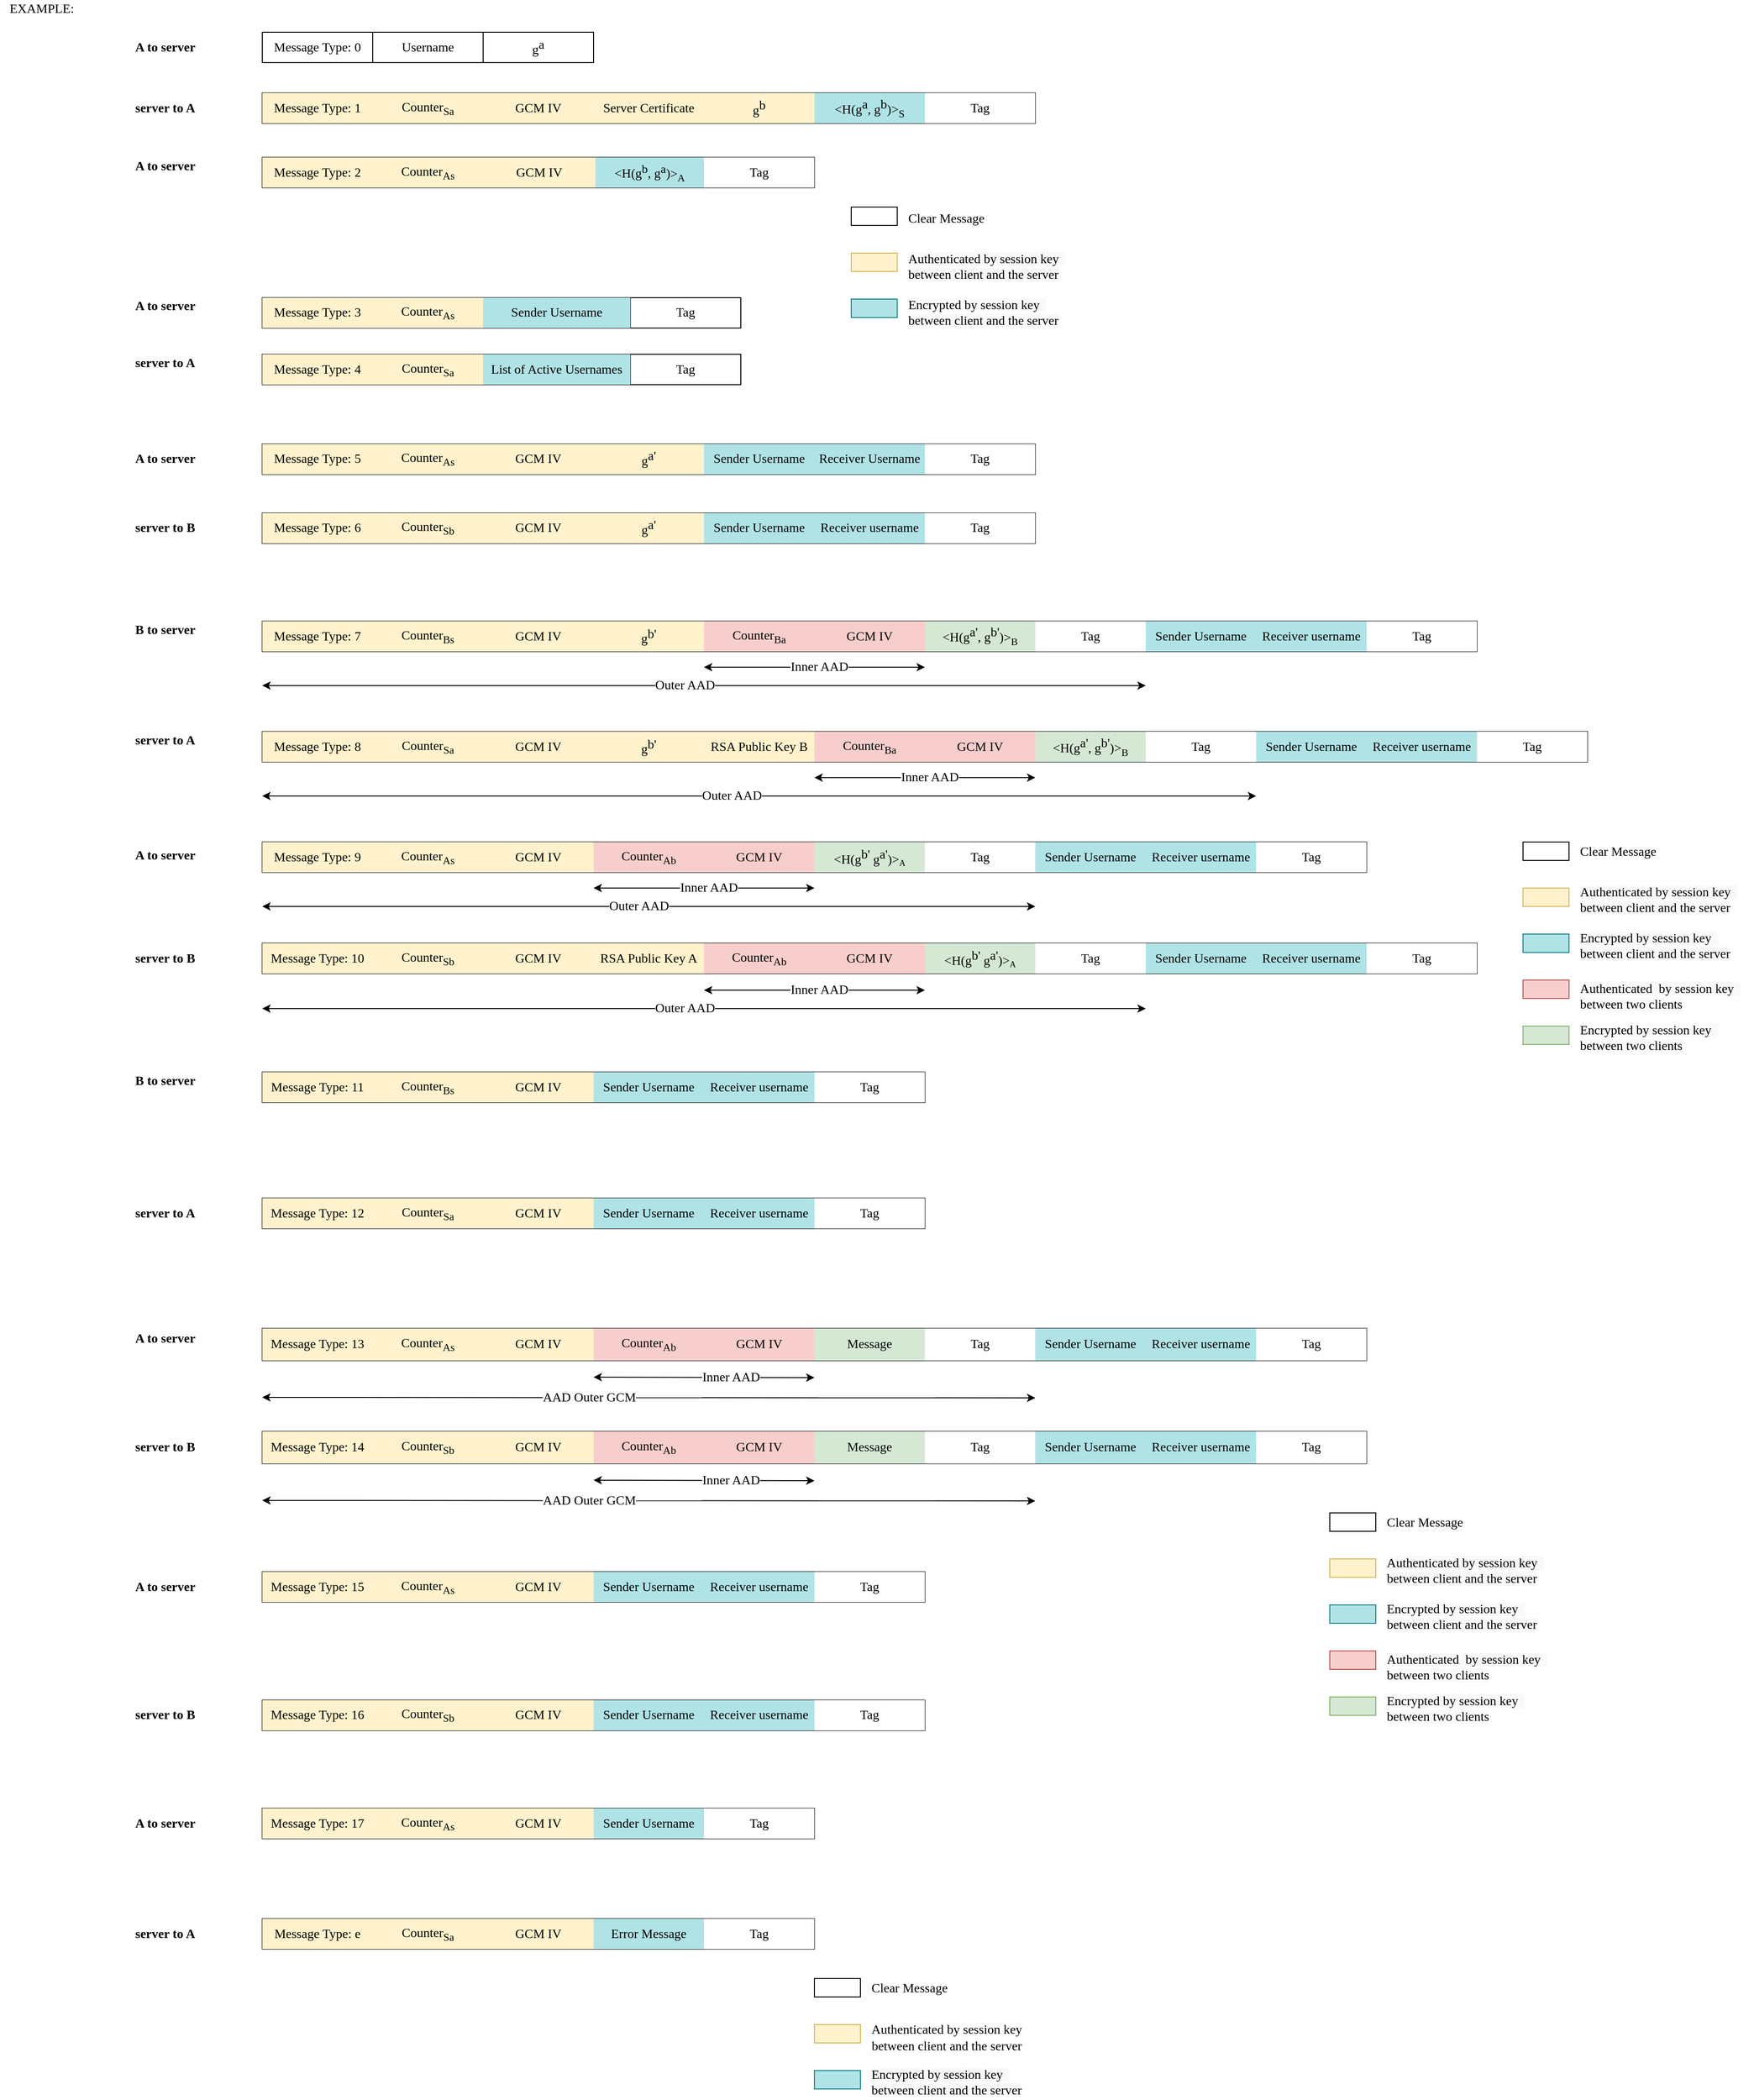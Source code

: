<mxfile version="14.9.0" type="github">
  <diagram id="F_jE-BOAkrTfxv78qMfI" name="Page-1">
    <mxGraphModel dx="2523" dy="756" grid="1" gridSize="10" guides="1" tooltips="1" connect="1" arrows="1" fold="1" page="1" pageScale="1" pageWidth="850" pageHeight="1100" math="0" shadow="0">
      <root>
        <mxCell id="0" />
        <mxCell id="1" parent="0" />
        <mxCell id="y36w_arXSWlQnjkWe3Qv-24" value="A to server" style="text;html=1;align=left;verticalAlign=middle;resizable=0;points=[];autosize=1;strokeColor=none;fontSize=14;fontStyle=1;fontFamily=Times New Roman;" parent="1" vertex="1">
          <mxGeometry x="-140" y="446" width="80" height="20" as="geometry" />
        </mxCell>
        <mxCell id="y36w_arXSWlQnjkWe3Qv-25" value="A to server" style="text;html=1;align=left;verticalAlign=middle;resizable=0;points=[];autosize=1;strokeColor=none;fontSize=14;fontStyle=1;fontFamily=Times New Roman;" parent="1" vertex="1">
          <mxGeometry x="-140" y="316.5" width="80" height="20" as="geometry" />
        </mxCell>
        <mxCell id="y36w_arXSWlQnjkWe3Qv-26" value="server to A" style="text;html=1;align=left;verticalAlign=middle;resizable=0;points=[];autosize=1;strokeColor=none;fontSize=14;fontStyle=1;fontFamily=Times New Roman;" parent="1" vertex="1">
          <mxGeometry x="-140" y="382.5" width="80" height="20" as="geometry" />
        </mxCell>
        <mxCell id="y36w_arXSWlQnjkWe3Qv-27" value="A to server" style="text;html=1;align=left;verticalAlign=middle;resizable=0;points=[];autosize=1;strokeColor=none;fontSize=14;fontStyle=1;fontFamily=Times New Roman;" parent="1" vertex="1">
          <mxGeometry x="-140" y="597.5" width="80" height="20" as="geometry" />
        </mxCell>
        <mxCell id="y36w_arXSWlQnjkWe3Qv-28" value="server to A" style="text;html=1;align=left;verticalAlign=middle;resizable=0;points=[];autosize=1;strokeColor=none;fontSize=14;fontStyle=1;fontFamily=Times New Roman;" parent="1" vertex="1">
          <mxGeometry x="-140" y="660" width="80" height="20" as="geometry" />
        </mxCell>
        <mxCell id="y36w_arXSWlQnjkWe3Qv-29" value="A to server" style="text;html=1;align=left;verticalAlign=middle;resizable=0;points=[];autosize=1;strokeColor=none;fontSize=14;fontStyle=1;fontFamily=Times New Roman;" parent="1" vertex="1">
          <mxGeometry x="-140" y="764" width="80" height="20" as="geometry" />
        </mxCell>
        <mxCell id="y36w_arXSWlQnjkWe3Qv-30" value="server to B" style="text;html=1;align=left;verticalAlign=middle;resizable=0;points=[];autosize=1;strokeColor=none;fontSize=14;fontStyle=1;fontFamily=Times New Roman;" parent="1" vertex="1">
          <mxGeometry x="-140" y="839" width="80" height="20" as="geometry" />
        </mxCell>
        <mxCell id="y36w_arXSWlQnjkWe3Qv-32" value="B to server" style="text;html=1;align=left;verticalAlign=middle;resizable=0;points=[];autosize=1;strokeColor=none;fontSize=14;fontStyle=1;fontFamily=Times New Roman;" parent="1" vertex="1">
          <mxGeometry x="-140" y="950" width="80" height="20" as="geometry" />
        </mxCell>
        <mxCell id="y36w_arXSWlQnjkWe3Qv-61" value="server to A" style="text;html=1;align=left;verticalAlign=middle;resizable=0;points=[];autosize=1;strokeColor=none;fontSize=14;fontStyle=1;fontFamily=Times New Roman;" parent="1" vertex="1">
          <mxGeometry x="-140" y="1070" width="80" height="20" as="geometry" />
        </mxCell>
        <mxCell id="y36w_arXSWlQnjkWe3Qv-74" value="A to server" style="text;html=1;align=left;verticalAlign=middle;resizable=0;points=[];autosize=1;strokeColor=none;fontSize=14;fontStyle=1;fontFamily=Times New Roman;" parent="1" vertex="1">
          <mxGeometry x="-140" y="1720" width="80" height="20" as="geometry" />
        </mxCell>
        <mxCell id="y36w_arXSWlQnjkWe3Qv-87" value="&lt;span style=&quot;font-size: 14px;&quot;&gt;server to B&lt;/span&gt;" style="text;html=1;align=left;verticalAlign=middle;resizable=0;points=[];autosize=1;strokeColor=none;fontSize=14;fontStyle=1;fontFamily=Times New Roman;" parent="1" vertex="1">
          <mxGeometry x="-140" y="1838" width="80" height="20" as="geometry" />
        </mxCell>
        <mxCell id="y36w_arXSWlQnjkWe3Qv-99" value="EXAMPLE:" style="text;html=1;align=center;verticalAlign=middle;resizable=0;points=[];autosize=1;strokeColor=none;fontSize=14;fontFamily=Times New Roman;" parent="1" vertex="1">
          <mxGeometry x="-285" y="275" width="90" height="20" as="geometry" />
        </mxCell>
        <mxCell id="y36w_arXSWlQnjkWe3Qv-133" value="B to server" style="text;html=1;align=left;verticalAlign=middle;resizable=0;points=[];autosize=1;strokeColor=none;fontSize=14;fontStyle=1;fontFamily=Times New Roman;" parent="1" vertex="1">
          <mxGeometry x="-140" y="1440" width="80" height="20" as="geometry" />
        </mxCell>
        <mxCell id="y36w_arXSWlQnjkWe3Qv-134" value="server to A" style="text;html=1;align=left;verticalAlign=middle;resizable=0;points=[];autosize=1;strokeColor=none;fontSize=14;fontStyle=1;fontFamily=Times New Roman;" parent="1" vertex="1">
          <mxGeometry x="-140" y="1583.5" width="80" height="20" as="geometry" />
        </mxCell>
        <mxCell id="yCbRSSfEJfGpyD3MhMj6-66" value="A to server" style="text;html=1;align=left;verticalAlign=middle;resizable=0;points=[];autosize=1;strokeColor=none;fontSize=14;fontStyle=1;fontFamily=Times New Roman;" parent="1" vertex="1">
          <mxGeometry x="-140" y="1195" width="80" height="20" as="geometry" />
        </mxCell>
        <mxCell id="yCbRSSfEJfGpyD3MhMj6-67" value="server to B" style="text;html=1;align=left;verticalAlign=middle;resizable=0;points=[];autosize=1;strokeColor=none;fontSize=14;fontStyle=1;fontFamily=Times New Roman;" parent="1" vertex="1">
          <mxGeometry x="-140" y="1306.5" width="80" height="20" as="geometry" />
        </mxCell>
        <mxCell id="yCbRSSfEJfGpyD3MhMj6-114" value="" style="shape=table;html=1;whiteSpace=wrap;startSize=0;container=1;collapsible=0;childLayout=tableLayout;fontFamily=Times New Roman;fontSize=14;" parent="1" vertex="1">
          <mxGeometry y="1983" width="720" height="33" as="geometry" />
        </mxCell>
        <mxCell id="yCbRSSfEJfGpyD3MhMj6-115" value="" style="shape=partialRectangle;html=1;whiteSpace=wrap;collapsible=0;dropTarget=0;pointerEvents=0;fillColor=none;top=0;left=0;bottom=0;right=0;points=[[0,0.5],[1,0.5]];portConstraint=eastwest;fontFamily=Times New Roman;fontSize=14;" parent="yCbRSSfEJfGpyD3MhMj6-114" vertex="1">
          <mxGeometry width="720" height="33" as="geometry" />
        </mxCell>
        <mxCell id="yCbRSSfEJfGpyD3MhMj6-116" value="Message Type: 15" style="shape=partialRectangle;html=1;whiteSpace=wrap;connectable=0;fillColor=#fff2cc;top=0;left=0;bottom=0;right=0;overflow=hidden;strokeColor=#d6b656;fontFamily=Times New Roman;fontSize=14;" parent="yCbRSSfEJfGpyD3MhMj6-115" vertex="1">
          <mxGeometry width="120" height="33" as="geometry" />
        </mxCell>
        <mxCell id="fmLFLyb55_Ck_awDn2ng-89" value="Counter&lt;sub&gt;As&lt;/sub&gt;" style="shape=partialRectangle;html=1;whiteSpace=wrap;connectable=0;fillColor=#fff2cc;top=0;left=0;bottom=0;right=0;overflow=hidden;strokeColor=#d6b656;fontFamily=Times New Roman;fontSize=14;" parent="yCbRSSfEJfGpyD3MhMj6-115" vertex="1">
          <mxGeometry x="120" width="120" height="33" as="geometry" />
        </mxCell>
        <mxCell id="yylcA2Ep-59-FiSEBhq--1" value="GCM IV" style="shape=partialRectangle;html=1;whiteSpace=wrap;connectable=0;fillColor=#fff2cc;top=0;left=0;bottom=0;right=0;overflow=hidden;strokeColor=#d6b656;fontFamily=Times New Roman;fontSize=14;" parent="yCbRSSfEJfGpyD3MhMj6-115" vertex="1">
          <mxGeometry x="240" width="120" height="33" as="geometry" />
        </mxCell>
        <mxCell id="yCbRSSfEJfGpyD3MhMj6-117" value="Sender Username" style="shape=partialRectangle;html=1;whiteSpace=wrap;connectable=0;fillColor=#b0e3e6;top=0;left=0;bottom=0;right=0;overflow=hidden;strokeColor=#0e8088;fontFamily=Times New Roman;fontSize=14;" parent="yCbRSSfEJfGpyD3MhMj6-115" vertex="1">
          <mxGeometry x="360" width="120" height="33" as="geometry" />
        </mxCell>
        <mxCell id="yCbRSSfEJfGpyD3MhMj6-118" value="Receiver username" style="shape=partialRectangle;html=1;whiteSpace=wrap;connectable=0;fillColor=#b0e3e6;top=0;left=0;bottom=0;right=0;overflow=hidden;strokeColor=#0e8088;fontFamily=Times New Roman;fontSize=14;" parent="yCbRSSfEJfGpyD3MhMj6-115" vertex="1">
          <mxGeometry x="480" width="120" height="33" as="geometry" />
        </mxCell>
        <mxCell id="yCbRSSfEJfGpyD3MhMj6-121" value="Tag" style="shape=partialRectangle;html=1;whiteSpace=wrap;connectable=0;top=0;left=0;bottom=0;right=0;overflow=hidden;fontSize=14;fontFamily=Times New Roman;" parent="yCbRSSfEJfGpyD3MhMj6-115" vertex="1">
          <mxGeometry x="600" width="120" height="33" as="geometry" />
        </mxCell>
        <mxCell id="yCbRSSfEJfGpyD3MhMj6-127" value="A to server" style="text;html=1;align=left;verticalAlign=middle;resizable=0;points=[];autosize=1;strokeColor=none;fontSize=14;fontStyle=1;fontFamily=Times New Roman;" parent="1" vertex="1">
          <mxGeometry x="-140" y="1989.5" width="80" height="20" as="geometry" />
        </mxCell>
        <mxCell id="yCbRSSfEJfGpyD3MhMj6-139" value="server to B" style="text;html=1;align=left;verticalAlign=middle;resizable=0;points=[];autosize=1;strokeColor=none;fontSize=14;fontStyle=1;fontFamily=Times New Roman;" parent="1" vertex="1">
          <mxGeometry x="-140" y="2129" width="80" height="20" as="geometry" />
        </mxCell>
        <mxCell id="y36w_arXSWlQnjkWe3Qv-89" value="" style="shape=table;html=1;whiteSpace=wrap;startSize=0;container=1;collapsible=0;childLayout=tableLayout;fontFamily=Times New Roman;fontSize=14;" parent="1" vertex="1">
          <mxGeometry y="1440" width="720" height="33" as="geometry" />
        </mxCell>
        <mxCell id="y36w_arXSWlQnjkWe3Qv-90" value="" style="shape=partialRectangle;html=1;whiteSpace=wrap;collapsible=0;dropTarget=0;pointerEvents=0;fillColor=none;top=0;left=0;bottom=0;right=0;points=[[0,0.5],[1,0.5]];portConstraint=eastwest;fontFamily=Times New Roman;fontSize=14;" parent="y36w_arXSWlQnjkWe3Qv-89" vertex="1">
          <mxGeometry width="720" height="33" as="geometry" />
        </mxCell>
        <mxCell id="y36w_arXSWlQnjkWe3Qv-91" value="Message Type: 11" style="shape=partialRectangle;html=1;whiteSpace=wrap;connectable=0;fillColor=#fff2cc;top=0;left=0;bottom=0;right=0;overflow=hidden;strokeColor=#d6b656;fontFamily=Times New Roman;fontSize=14;" parent="y36w_arXSWlQnjkWe3Qv-90" vertex="1">
          <mxGeometry width="120" height="33" as="geometry" />
        </mxCell>
        <mxCell id="fmLFLyb55_Ck_awDn2ng-58" value="Counter&lt;sub&gt;Bs&lt;/sub&gt;" style="shape=partialRectangle;html=1;whiteSpace=wrap;connectable=0;fillColor=#fff2cc;top=0;left=0;bottom=0;right=0;overflow=hidden;strokeColor=#d6b656;fontFamily=Times New Roman;fontSize=14;" parent="y36w_arXSWlQnjkWe3Qv-90" vertex="1">
          <mxGeometry x="120" width="120" height="33" as="geometry" />
        </mxCell>
        <mxCell id="u32h6fRL1JmX_kpmgPu2-1" value="GCM IV" style="shape=partialRectangle;html=1;whiteSpace=wrap;connectable=0;fillColor=#fff2cc;top=0;left=0;bottom=0;right=0;overflow=hidden;strokeColor=#d6b656;fontFamily=Times New Roman;fontSize=14;" parent="y36w_arXSWlQnjkWe3Qv-90" vertex="1">
          <mxGeometry x="240" width="120" height="33" as="geometry" />
        </mxCell>
        <mxCell id="y36w_arXSWlQnjkWe3Qv-92" value="Sender Username" style="shape=partialRectangle;html=1;whiteSpace=wrap;connectable=0;fillColor=#b0e3e6;top=0;left=0;bottom=0;right=0;overflow=hidden;strokeColor=#0e8088;fontFamily=Times New Roman;fontSize=14;" parent="y36w_arXSWlQnjkWe3Qv-90" vertex="1">
          <mxGeometry x="360" width="120" height="33" as="geometry" />
        </mxCell>
        <mxCell id="y36w_arXSWlQnjkWe3Qv-93" value="Receiver username" style="shape=partialRectangle;html=1;whiteSpace=wrap;connectable=0;fillColor=#b0e3e6;top=0;left=0;bottom=0;right=0;overflow=hidden;strokeColor=#0e8088;fontFamily=Times New Roman;fontSize=14;" parent="y36w_arXSWlQnjkWe3Qv-90" vertex="1">
          <mxGeometry x="480" width="120" height="33" as="geometry" />
        </mxCell>
        <mxCell id="y36w_arXSWlQnjkWe3Qv-94" value="Tag" style="shape=partialRectangle;html=1;whiteSpace=wrap;connectable=0;top=0;left=0;bottom=0;right=0;overflow=hidden;fontFamily=Times New Roman;fontSize=14;" parent="y36w_arXSWlQnjkWe3Qv-90" vertex="1">
          <mxGeometry x="600" width="120" height="33" as="geometry" />
        </mxCell>
        <mxCell id="fmLFLyb55_Ck_awDn2ng-59" value="" style="shape=table;html=1;whiteSpace=wrap;startSize=0;container=1;collapsible=0;childLayout=tableLayout;fontFamily=Times New Roman;fontSize=14;" parent="1" vertex="1">
          <mxGeometry y="1577" width="720" height="33" as="geometry" />
        </mxCell>
        <mxCell id="fmLFLyb55_Ck_awDn2ng-60" value="" style="shape=partialRectangle;html=1;whiteSpace=wrap;collapsible=0;dropTarget=0;pointerEvents=0;fillColor=none;top=0;left=0;bottom=0;right=0;points=[[0,0.5],[1,0.5]];portConstraint=eastwest;fontFamily=Times New Roman;fontSize=14;" parent="fmLFLyb55_Ck_awDn2ng-59" vertex="1">
          <mxGeometry width="720" height="33" as="geometry" />
        </mxCell>
        <mxCell id="fmLFLyb55_Ck_awDn2ng-61" value="Message Type: 12" style="shape=partialRectangle;html=1;whiteSpace=wrap;connectable=0;fillColor=#fff2cc;top=0;left=0;bottom=0;right=0;overflow=hidden;strokeColor=#d6b656;fontFamily=Times New Roman;fontSize=14;" parent="fmLFLyb55_Ck_awDn2ng-60" vertex="1">
          <mxGeometry width="120" height="33" as="geometry" />
        </mxCell>
        <mxCell id="fmLFLyb55_Ck_awDn2ng-62" value="Counter&lt;sub&gt;Sa&lt;/sub&gt;" style="shape=partialRectangle;html=1;whiteSpace=wrap;connectable=0;fillColor=#fff2cc;top=0;left=0;bottom=0;right=0;overflow=hidden;strokeColor=#d6b656;fontFamily=Times New Roman;fontSize=14;" parent="fmLFLyb55_Ck_awDn2ng-60" vertex="1">
          <mxGeometry x="120" width="120" height="33" as="geometry" />
        </mxCell>
        <mxCell id="u32h6fRL1JmX_kpmgPu2-2" value="GCM IV" style="shape=partialRectangle;html=1;whiteSpace=wrap;connectable=0;fillColor=#fff2cc;top=0;left=0;bottom=0;right=0;overflow=hidden;strokeColor=#d6b656;fontFamily=Times New Roman;fontSize=14;" parent="fmLFLyb55_Ck_awDn2ng-60" vertex="1">
          <mxGeometry x="240" width="120" height="33" as="geometry" />
        </mxCell>
        <mxCell id="fmLFLyb55_Ck_awDn2ng-63" value="Sender Username" style="shape=partialRectangle;html=1;whiteSpace=wrap;connectable=0;fillColor=#b0e3e6;top=0;left=0;bottom=0;right=0;overflow=hidden;strokeColor=#0e8088;fontFamily=Times New Roman;fontSize=14;" parent="fmLFLyb55_Ck_awDn2ng-60" vertex="1">
          <mxGeometry x="360" width="120" height="33" as="geometry" />
        </mxCell>
        <mxCell id="fmLFLyb55_Ck_awDn2ng-64" value="Receiver username" style="shape=partialRectangle;html=1;whiteSpace=wrap;connectable=0;fillColor=#b0e3e6;top=0;left=0;bottom=0;right=0;overflow=hidden;strokeColor=#0e8088;fontFamily=Times New Roman;fontSize=14;" parent="fmLFLyb55_Ck_awDn2ng-60" vertex="1">
          <mxGeometry x="480" width="120" height="33" as="geometry" />
        </mxCell>
        <mxCell id="fmLFLyb55_Ck_awDn2ng-65" value="Tag" style="shape=partialRectangle;html=1;whiteSpace=wrap;connectable=0;top=0;left=0;bottom=0;right=0;overflow=hidden;fontFamily=Times New Roman;fontSize=14;" parent="fmLFLyb55_Ck_awDn2ng-60" vertex="1">
          <mxGeometry x="600" width="120" height="33" as="geometry" />
        </mxCell>
        <mxCell id="fmLFLyb55_Ck_awDn2ng-75" value="" style="shape=table;html=1;whiteSpace=wrap;startSize=0;container=1;collapsible=0;childLayout=tableLayout;fontFamily=Times New Roman;fontSize=14;" parent="1" vertex="1">
          <mxGeometry y="1830.5" width="1200" height="35.0" as="geometry" />
        </mxCell>
        <mxCell id="fmLFLyb55_Ck_awDn2ng-76" value="" style="shape=partialRectangle;html=1;whiteSpace=wrap;collapsible=0;dropTarget=0;pointerEvents=0;fillColor=none;top=0;left=0;bottom=0;right=0;points=[[0,0.5],[1,0.5]];portConstraint=eastwest;fontFamily=Times New Roman;fontSize=14;" parent="fmLFLyb55_Ck_awDn2ng-75" vertex="1">
          <mxGeometry width="1200" height="35" as="geometry" />
        </mxCell>
        <mxCell id="fmLFLyb55_Ck_awDn2ng-77" value="Message Type: 14" style="shape=partialRectangle;html=1;whiteSpace=wrap;connectable=0;fillColor=#fff2cc;top=0;left=0;bottom=0;right=0;overflow=hidden;strokeColor=#d6b656;fontFamily=Times New Roman;fontSize=14;" parent="fmLFLyb55_Ck_awDn2ng-76" vertex="1">
          <mxGeometry width="120" height="35" as="geometry" />
        </mxCell>
        <mxCell id="fmLFLyb55_Ck_awDn2ng-78" value="Counter&lt;sub&gt;Sb&lt;/sub&gt;" style="shape=partialRectangle;html=1;whiteSpace=wrap;connectable=0;fillColor=#fff2cc;top=0;left=0;bottom=0;right=0;overflow=hidden;strokeColor=#d6b656;fontFamily=Times New Roman;fontSize=14;" parent="fmLFLyb55_Ck_awDn2ng-76" vertex="1">
          <mxGeometry x="120" width="120" height="35" as="geometry" />
        </mxCell>
        <mxCell id="ViRSmDbCG-B-MGH-1679-2" value="&lt;span&gt;GCM IV&lt;/span&gt;" style="shape=partialRectangle;html=1;whiteSpace=wrap;connectable=0;fillColor=#fff2cc;top=0;left=0;bottom=0;right=0;overflow=hidden;strokeColor=#d6b656;fontFamily=Times New Roman;fontSize=14;" parent="fmLFLyb55_Ck_awDn2ng-76" vertex="1">
          <mxGeometry x="240" width="120" height="35" as="geometry" />
        </mxCell>
        <mxCell id="fmLFLyb55_Ck_awDn2ng-79" value="Counter&lt;sub&gt;Ab&lt;/sub&gt;" style="shape=partialRectangle;html=1;whiteSpace=wrap;connectable=0;fillColor=#f8cecc;top=0;left=0;bottom=0;right=0;overflow=hidden;strokeColor=#b85450;fontFamily=Times New Roman;fontSize=14;" parent="fmLFLyb55_Ck_awDn2ng-76" vertex="1">
          <mxGeometry x="360" width="120" height="35" as="geometry" />
        </mxCell>
        <mxCell id="ViRSmDbCG-B-MGH-1679-1" value="GCM IV" style="shape=partialRectangle;html=1;whiteSpace=wrap;connectable=0;fillColor=#f8cecc;top=0;left=0;bottom=0;right=0;overflow=hidden;strokeColor=#b85450;fontFamily=Times New Roman;fontSize=14;" parent="fmLFLyb55_Ck_awDn2ng-76" vertex="1">
          <mxGeometry x="480" width="120" height="35" as="geometry" />
        </mxCell>
        <mxCell id="fmLFLyb55_Ck_awDn2ng-80" value="&lt;span style=&quot;font-size: 14px&quot;&gt;Message&lt;/span&gt;" style="shape=partialRectangle;html=1;whiteSpace=wrap;connectable=0;top=0;left=0;bottom=0;right=0;overflow=hidden;fontSize=14;fillColor=#d5e8d4;strokeColor=#82b366;fontFamily=Times New Roman;" parent="fmLFLyb55_Ck_awDn2ng-76" vertex="1">
          <mxGeometry x="600" width="120" height="35" as="geometry" />
        </mxCell>
        <mxCell id="fmLFLyb55_Ck_awDn2ng-81" value="Tag" style="shape=partialRectangle;html=1;whiteSpace=wrap;connectable=0;top=0;left=0;bottom=0;right=0;overflow=hidden;fontFamily=Times New Roman;fontSize=14;" parent="fmLFLyb55_Ck_awDn2ng-76" vertex="1">
          <mxGeometry x="720" width="120" height="35" as="geometry" />
        </mxCell>
        <mxCell id="fmLFLyb55_Ck_awDn2ng-82" value="Sender Username" style="shape=partialRectangle;html=1;whiteSpace=wrap;connectable=0;fillColor=#b0e3e6;top=0;left=0;bottom=0;right=0;overflow=hidden;strokeColor=#0e8088;fontFamily=Times New Roman;fontSize=14;" parent="fmLFLyb55_Ck_awDn2ng-76" vertex="1">
          <mxGeometry x="840" width="120" height="35" as="geometry" />
        </mxCell>
        <mxCell id="fmLFLyb55_Ck_awDn2ng-83" value="Receiver username" style="shape=partialRectangle;html=1;whiteSpace=wrap;connectable=0;fillColor=#b0e3e6;top=0;left=0;bottom=0;right=0;overflow=hidden;strokeColor=#0e8088;fontFamily=Times New Roman;fontSize=14;" parent="fmLFLyb55_Ck_awDn2ng-76" vertex="1">
          <mxGeometry x="960" width="120" height="35" as="geometry" />
        </mxCell>
        <mxCell id="fmLFLyb55_Ck_awDn2ng-84" value="Tag" style="shape=partialRectangle;html=1;whiteSpace=wrap;connectable=0;top=0;left=0;bottom=0;right=0;overflow=hidden;fontSize=14;fontFamily=Times New Roman;" parent="fmLFLyb55_Ck_awDn2ng-76" vertex="1">
          <mxGeometry x="1080" width="120" height="35" as="geometry" />
        </mxCell>
        <mxCell id="fmLFLyb55_Ck_awDn2ng-85" value="" style="endArrow=classic;startArrow=classic;html=1;fontFamily=Times New Roman;fontSize=14;" parent="1" edge="1">
          <mxGeometry width="50" height="50" relative="1" as="geometry">
            <mxPoint x="360" y="1883.5" as="sourcePoint" />
            <mxPoint x="600" y="1884" as="targetPoint" />
          </mxGeometry>
        </mxCell>
        <mxCell id="fmLFLyb55_Ck_awDn2ng-86" value="Inner AAD" style="edgeLabel;html=1;align=center;verticalAlign=middle;resizable=0;points=[];fontFamily=Times New Roman;fontSize=14;" parent="fmLFLyb55_Ck_awDn2ng-85" vertex="1" connectable="0">
          <mxGeometry x="-0.156" relative="1" as="geometry">
            <mxPoint x="47" as="offset" />
          </mxGeometry>
        </mxCell>
        <mxCell id="fmLFLyb55_Ck_awDn2ng-87" value="" style="endArrow=classic;startArrow=classic;html=1;fontFamily=Times New Roman;fontSize=14;" parent="1" edge="1">
          <mxGeometry width="50" height="50" relative="1" as="geometry">
            <mxPoint y="1905.5" as="sourcePoint" />
            <mxPoint x="840" y="1906" as="targetPoint" />
          </mxGeometry>
        </mxCell>
        <mxCell id="fmLFLyb55_Ck_awDn2ng-88" value="AAD Outer GCM" style="edgeLabel;html=1;align=center;verticalAlign=middle;resizable=0;points=[];fontFamily=Times New Roman;fontSize=14;" parent="fmLFLyb55_Ck_awDn2ng-87" vertex="1" connectable="0">
          <mxGeometry x="-0.156" relative="1" as="geometry">
            <mxPoint as="offset" />
          </mxGeometry>
        </mxCell>
        <mxCell id="fmLFLyb55_Ck_awDn2ng-90" value="" style="shape=table;html=1;whiteSpace=wrap;startSize=0;container=1;collapsible=0;childLayout=tableLayout;fontFamily=Times New Roman;fontSize=14;" parent="1" vertex="1">
          <mxGeometry y="2122.5" width="720" height="33" as="geometry" />
        </mxCell>
        <mxCell id="fmLFLyb55_Ck_awDn2ng-91" value="" style="shape=partialRectangle;html=1;whiteSpace=wrap;collapsible=0;dropTarget=0;pointerEvents=0;fillColor=none;top=0;left=0;bottom=0;right=0;points=[[0,0.5],[1,0.5]];portConstraint=eastwest;fontFamily=Times New Roman;fontSize=14;" parent="fmLFLyb55_Ck_awDn2ng-90" vertex="1">
          <mxGeometry width="720" height="33" as="geometry" />
        </mxCell>
        <mxCell id="fmLFLyb55_Ck_awDn2ng-92" value="Message Type: 16" style="shape=partialRectangle;html=1;whiteSpace=wrap;connectable=0;fillColor=#fff2cc;top=0;left=0;bottom=0;right=0;overflow=hidden;strokeColor=#d6b656;fontFamily=Times New Roman;fontSize=14;" parent="fmLFLyb55_Ck_awDn2ng-91" vertex="1">
          <mxGeometry width="120" height="33" as="geometry" />
        </mxCell>
        <mxCell id="fmLFLyb55_Ck_awDn2ng-93" value="Counter&lt;sub&gt;Sb&lt;/sub&gt;" style="shape=partialRectangle;html=1;whiteSpace=wrap;connectable=0;fillColor=#fff2cc;top=0;left=0;bottom=0;right=0;overflow=hidden;strokeColor=#d6b656;fontFamily=Times New Roman;fontSize=14;" parent="fmLFLyb55_Ck_awDn2ng-91" vertex="1">
          <mxGeometry x="120" width="120" height="33" as="geometry" />
        </mxCell>
        <mxCell id="yylcA2Ep-59-FiSEBhq--2" value="GCM IV" style="shape=partialRectangle;html=1;whiteSpace=wrap;connectable=0;fillColor=#fff2cc;top=0;left=0;bottom=0;right=0;overflow=hidden;strokeColor=#d6b656;fontFamily=Times New Roman;fontSize=14;" parent="fmLFLyb55_Ck_awDn2ng-91" vertex="1">
          <mxGeometry x="240" width="120" height="33" as="geometry" />
        </mxCell>
        <mxCell id="fmLFLyb55_Ck_awDn2ng-94" value="Sender Username" style="shape=partialRectangle;html=1;whiteSpace=wrap;connectable=0;fillColor=#b0e3e6;top=0;left=0;bottom=0;right=0;overflow=hidden;strokeColor=#0e8088;fontFamily=Times New Roman;fontSize=14;" parent="fmLFLyb55_Ck_awDn2ng-91" vertex="1">
          <mxGeometry x="360" width="120" height="33" as="geometry" />
        </mxCell>
        <mxCell id="fmLFLyb55_Ck_awDn2ng-95" value="Receiver username" style="shape=partialRectangle;html=1;whiteSpace=wrap;connectable=0;fillColor=#b0e3e6;top=0;left=0;bottom=0;right=0;overflow=hidden;strokeColor=#0e8088;fontFamily=Times New Roman;fontSize=14;" parent="fmLFLyb55_Ck_awDn2ng-91" vertex="1">
          <mxGeometry x="480" width="120" height="33" as="geometry" />
        </mxCell>
        <mxCell id="fmLFLyb55_Ck_awDn2ng-96" value="Tag" style="shape=partialRectangle;html=1;whiteSpace=wrap;connectable=0;top=0;left=0;bottom=0;right=0;overflow=hidden;fontSize=14;fontFamily=Times New Roman;" parent="fmLFLyb55_Ck_awDn2ng-91" vertex="1">
          <mxGeometry x="600" width="120" height="33" as="geometry" />
        </mxCell>
        <mxCell id="fmLFLyb55_Ck_awDn2ng-104" value="A to server" style="text;html=1;align=left;verticalAlign=middle;resizable=0;points=[];autosize=1;strokeColor=none;fontSize=14;fontStyle=1;fontFamily=Times New Roman;" parent="1" vertex="1">
          <mxGeometry x="-140" y="2246.5" width="80" height="20" as="geometry" />
        </mxCell>
        <mxCell id="ViRSmDbCG-B-MGH-1679-3" value="" style="shape=table;html=1;whiteSpace=wrap;startSize=0;container=1;collapsible=0;childLayout=tableLayout;fontFamily=Times New Roman;fontSize=14;" parent="1" vertex="1">
          <mxGeometry y="1718.5" width="1200" height="35.0" as="geometry" />
        </mxCell>
        <mxCell id="ViRSmDbCG-B-MGH-1679-4" value="" style="shape=partialRectangle;html=1;whiteSpace=wrap;collapsible=0;dropTarget=0;pointerEvents=0;fillColor=none;top=0;left=0;bottom=0;right=0;points=[[0,0.5],[1,0.5]];portConstraint=eastwest;fontFamily=Times New Roman;fontSize=14;" parent="ViRSmDbCG-B-MGH-1679-3" vertex="1">
          <mxGeometry width="1200" height="35" as="geometry" />
        </mxCell>
        <mxCell id="ViRSmDbCG-B-MGH-1679-5" value="Message Type: 13" style="shape=partialRectangle;html=1;whiteSpace=wrap;connectable=0;fillColor=#fff2cc;top=0;left=0;bottom=0;right=0;overflow=hidden;strokeColor=#d6b656;fontFamily=Times New Roman;fontSize=14;" parent="ViRSmDbCG-B-MGH-1679-4" vertex="1">
          <mxGeometry width="120" height="35" as="geometry" />
        </mxCell>
        <mxCell id="ViRSmDbCG-B-MGH-1679-6" value="Counter&lt;sub&gt;As&lt;/sub&gt;" style="shape=partialRectangle;html=1;whiteSpace=wrap;connectable=0;fillColor=#fff2cc;top=0;left=0;bottom=0;right=0;overflow=hidden;strokeColor=#d6b656;fontFamily=Times New Roman;fontSize=14;" parent="ViRSmDbCG-B-MGH-1679-4" vertex="1">
          <mxGeometry x="120" width="120" height="35" as="geometry" />
        </mxCell>
        <mxCell id="ViRSmDbCG-B-MGH-1679-7" value="&lt;span&gt;GCM IV&lt;/span&gt;" style="shape=partialRectangle;html=1;whiteSpace=wrap;connectable=0;fillColor=#fff2cc;top=0;left=0;bottom=0;right=0;overflow=hidden;strokeColor=#d6b656;fontFamily=Times New Roman;fontSize=14;" parent="ViRSmDbCG-B-MGH-1679-4" vertex="1">
          <mxGeometry x="240" width="120" height="35" as="geometry" />
        </mxCell>
        <mxCell id="ViRSmDbCG-B-MGH-1679-8" value="Counter&lt;sub&gt;Ab&lt;/sub&gt;" style="shape=partialRectangle;html=1;whiteSpace=wrap;connectable=0;fillColor=#f8cecc;top=0;left=0;bottom=0;right=0;overflow=hidden;strokeColor=#b85450;fontFamily=Times New Roman;fontSize=14;" parent="ViRSmDbCG-B-MGH-1679-4" vertex="1">
          <mxGeometry x="360" width="120" height="35" as="geometry" />
        </mxCell>
        <mxCell id="ViRSmDbCG-B-MGH-1679-9" value="GCM IV" style="shape=partialRectangle;html=1;whiteSpace=wrap;connectable=0;fillColor=#f8cecc;top=0;left=0;bottom=0;right=0;overflow=hidden;strokeColor=#b85450;fontFamily=Times New Roman;fontSize=14;" parent="ViRSmDbCG-B-MGH-1679-4" vertex="1">
          <mxGeometry x="480" width="120" height="35" as="geometry" />
        </mxCell>
        <mxCell id="ViRSmDbCG-B-MGH-1679-10" value="&lt;span style=&quot;font-size: 14px&quot;&gt;Message&lt;/span&gt;" style="shape=partialRectangle;html=1;whiteSpace=wrap;connectable=0;top=0;left=0;bottom=0;right=0;overflow=hidden;fontSize=14;fillColor=#d5e8d4;strokeColor=#82b366;fontFamily=Times New Roman;" parent="ViRSmDbCG-B-MGH-1679-4" vertex="1">
          <mxGeometry x="600" width="120" height="35" as="geometry" />
        </mxCell>
        <mxCell id="ViRSmDbCG-B-MGH-1679-11" value="Tag" style="shape=partialRectangle;html=1;whiteSpace=wrap;connectable=0;top=0;left=0;bottom=0;right=0;overflow=hidden;fontFamily=Times New Roman;fontSize=14;" parent="ViRSmDbCG-B-MGH-1679-4" vertex="1">
          <mxGeometry x="720" width="120" height="35" as="geometry" />
        </mxCell>
        <mxCell id="ViRSmDbCG-B-MGH-1679-12" value="Sender Username" style="shape=partialRectangle;html=1;whiteSpace=wrap;connectable=0;fillColor=#b0e3e6;top=0;left=0;bottom=0;right=0;overflow=hidden;strokeColor=#0e8088;fontFamily=Times New Roman;fontSize=14;" parent="ViRSmDbCG-B-MGH-1679-4" vertex="1">
          <mxGeometry x="840" width="120" height="35" as="geometry" />
        </mxCell>
        <mxCell id="ViRSmDbCG-B-MGH-1679-13" value="Receiver username" style="shape=partialRectangle;html=1;whiteSpace=wrap;connectable=0;fillColor=#b0e3e6;top=0;left=0;bottom=0;right=0;overflow=hidden;strokeColor=#0e8088;fontFamily=Times New Roman;fontSize=14;" parent="ViRSmDbCG-B-MGH-1679-4" vertex="1">
          <mxGeometry x="960" width="120" height="35" as="geometry" />
        </mxCell>
        <mxCell id="ViRSmDbCG-B-MGH-1679-14" value="Tag" style="shape=partialRectangle;html=1;whiteSpace=wrap;connectable=0;top=0;left=0;bottom=0;right=0;overflow=hidden;fontSize=14;fontFamily=Times New Roman;" parent="ViRSmDbCG-B-MGH-1679-4" vertex="1">
          <mxGeometry x="1080" width="120" height="35" as="geometry" />
        </mxCell>
        <mxCell id="ViRSmDbCG-B-MGH-1679-15" value="" style="endArrow=classic;startArrow=classic;html=1;fontFamily=Times New Roman;fontSize=14;" parent="1" edge="1">
          <mxGeometry width="50" height="50" relative="1" as="geometry">
            <mxPoint x="360.0" y="1771.5" as="sourcePoint" />
            <mxPoint x="600" y="1772" as="targetPoint" />
          </mxGeometry>
        </mxCell>
        <mxCell id="ViRSmDbCG-B-MGH-1679-16" value="Inner AAD" style="edgeLabel;html=1;align=center;verticalAlign=middle;resizable=0;points=[];fontFamily=Times New Roman;fontSize=14;" parent="ViRSmDbCG-B-MGH-1679-15" vertex="1" connectable="0">
          <mxGeometry x="-0.156" relative="1" as="geometry">
            <mxPoint x="47" as="offset" />
          </mxGeometry>
        </mxCell>
        <mxCell id="ViRSmDbCG-B-MGH-1679-17" value="" style="endArrow=classic;startArrow=classic;html=1;fontFamily=Times New Roman;fontSize=14;" parent="1" edge="1">
          <mxGeometry width="50" height="50" relative="1" as="geometry">
            <mxPoint x="-4.547e-13" y="1793.5" as="sourcePoint" />
            <mxPoint x="840" y="1794" as="targetPoint" />
          </mxGeometry>
        </mxCell>
        <mxCell id="ViRSmDbCG-B-MGH-1679-18" value="AAD Outer GCM" style="edgeLabel;html=1;align=center;verticalAlign=middle;resizable=0;points=[];fontFamily=Times New Roman;fontSize=14;" parent="ViRSmDbCG-B-MGH-1679-17" vertex="1" connectable="0">
          <mxGeometry x="-0.156" relative="1" as="geometry">
            <mxPoint as="offset" />
          </mxGeometry>
        </mxCell>
        <mxCell id="ZaKLRCNy1M5HY3qA6u35-11" value="server to A" style="text;html=1;align=left;verticalAlign=middle;resizable=0;points=[];autosize=1;strokeColor=none;fontSize=14;fontStyle=1;fontFamily=Times New Roman;" parent="1" vertex="1">
          <mxGeometry x="-140" y="2366.5" width="80" height="20" as="geometry" />
        </mxCell>
        <mxCell id="argZhKJHXyaAZtMAxOcQ-1" value="" style="shape=table;html=1;whiteSpace=wrap;startSize=0;container=1;collapsible=0;childLayout=tableLayout;fontFamily=Times New Roman;fontSize=14;" parent="1" vertex="1">
          <mxGeometry y="310" width="360" height="33" as="geometry" />
        </mxCell>
        <mxCell id="argZhKJHXyaAZtMAxOcQ-2" value="" style="shape=partialRectangle;html=1;whiteSpace=wrap;collapsible=0;dropTarget=0;pointerEvents=0;fillColor=none;top=0;left=0;bottom=0;right=0;points=[[0,0.5],[1,0.5]];portConstraint=eastwest;fontFamily=Times New Roman;fontSize=14;" parent="argZhKJHXyaAZtMAxOcQ-1" vertex="1">
          <mxGeometry width="360" height="33" as="geometry" />
        </mxCell>
        <mxCell id="argZhKJHXyaAZtMAxOcQ-3" value="Message Type: 0&lt;br style=&quot;font-size: 14px;&quot;&gt;" style="shape=partialRectangle;html=1;whiteSpace=wrap;connectable=0;fillColor=none;top=0;left=0;bottom=0;right=0;overflow=hidden;fontFamily=Times New Roman;fontSize=14;" parent="argZhKJHXyaAZtMAxOcQ-2" vertex="1">
          <mxGeometry width="120" height="33" as="geometry" />
        </mxCell>
        <mxCell id="argZhKJHXyaAZtMAxOcQ-4" value="Username" style="shape=partialRectangle;html=1;whiteSpace=wrap;connectable=0;fillColor=none;top=0;left=0;bottom=0;right=0;overflow=hidden;fontFamily=Times New Roman;fontSize=14;" parent="argZhKJHXyaAZtMAxOcQ-2" vertex="1">
          <mxGeometry x="120" width="120" height="33" as="geometry" />
        </mxCell>
        <mxCell id="argZhKJHXyaAZtMAxOcQ-5" value="g&lt;sup style=&quot;font-size: 14px;&quot;&gt;a&lt;/sup&gt;" style="shape=partialRectangle;html=1;whiteSpace=wrap;connectable=0;fillColor=none;top=0;left=0;bottom=0;right=0;overflow=hidden;fontFamily=Times New Roman;fontSize=14;" parent="argZhKJHXyaAZtMAxOcQ-2" vertex="1">
          <mxGeometry x="240" width="120" height="33" as="geometry" />
        </mxCell>
        <mxCell id="argZhKJHXyaAZtMAxOcQ-6" value="" style="shape=table;html=1;startSize=0;container=1;collapsible=0;childLayout=tableLayout;fontFamily=Times New Roman;fontSize=14;whiteSpace=wrap;labelBorderColor=none;labelBackgroundColor=none;noLabel=1;fontColor=none;" parent="1" vertex="1">
          <mxGeometry y="376" width="840" height="33" as="geometry" />
        </mxCell>
        <mxCell id="argZhKJHXyaAZtMAxOcQ-7" value="" style="shape=partialRectangle;html=1;whiteSpace=wrap;collapsible=0;dropTarget=0;pointerEvents=0;fillColor=none;top=0;left=0;bottom=0;right=0;points=[[0,0.5],[1,0.5]];portConstraint=eastwest;fontFamily=Times New Roman;fontSize=14;" parent="argZhKJHXyaAZtMAxOcQ-6" vertex="1">
          <mxGeometry width="840" height="33" as="geometry" />
        </mxCell>
        <mxCell id="argZhKJHXyaAZtMAxOcQ-8" value="Message Type: 1" style="shape=partialRectangle;html=1;whiteSpace=wrap;connectable=0;fillColor=#fff2cc;top=0;left=0;bottom=0;right=0;overflow=hidden;strokeColor=#d6b656;fontFamily=Times New Roman;fontSize=14;" parent="argZhKJHXyaAZtMAxOcQ-7" vertex="1">
          <mxGeometry width="120" height="33" as="geometry" />
        </mxCell>
        <mxCell id="argZhKJHXyaAZtMAxOcQ-9" value="Counter&lt;sub&gt;Sa&lt;/sub&gt;" style="shape=partialRectangle;html=1;whiteSpace=wrap;connectable=0;fillColor=#fff2cc;top=0;left=0;bottom=0;right=0;overflow=hidden;strokeColor=#d6b656;fontFamily=Times New Roman;fontSize=14;" parent="argZhKJHXyaAZtMAxOcQ-7" vertex="1">
          <mxGeometry x="120" width="120" height="33" as="geometry" />
        </mxCell>
        <mxCell id="argZhKJHXyaAZtMAxOcQ-10" value="GCM IV" style="shape=partialRectangle;html=1;whiteSpace=wrap;connectable=0;fillColor=#fff2cc;top=0;left=0;bottom=0;right=0;overflow=hidden;strokeColor=#d6b656;fontFamily=Times New Roman;fontSize=14;" parent="argZhKJHXyaAZtMAxOcQ-7" vertex="1">
          <mxGeometry x="240" width="120" height="33" as="geometry" />
        </mxCell>
        <mxCell id="argZhKJHXyaAZtMAxOcQ-11" value="Server Certificate" style="shape=partialRectangle;html=1;whiteSpace=wrap;connectable=0;fillColor=#fff2cc;top=0;left=0;bottom=0;right=0;overflow=hidden;strokeColor=#d6b656;fontFamily=Times New Roman;fontSize=14;" parent="argZhKJHXyaAZtMAxOcQ-7" vertex="1">
          <mxGeometry x="360" width="120" height="33" as="geometry" />
        </mxCell>
        <mxCell id="argZhKJHXyaAZtMAxOcQ-12" value="g&lt;sup style=&quot;font-size: 14px;&quot;&gt;b&lt;/sup&gt;" style="shape=partialRectangle;html=1;whiteSpace=wrap;connectable=0;fillColor=#fff2cc;top=0;left=0;bottom=0;right=0;overflow=hidden;fontFamily=Times New Roman;strokeColor=#d6b656;fontSize=14;" parent="argZhKJHXyaAZtMAxOcQ-7" vertex="1">
          <mxGeometry x="480" width="120" height="33" as="geometry" />
        </mxCell>
        <mxCell id="argZhKJHXyaAZtMAxOcQ-13" value="&amp;lt;&lt;span&gt;H(g&lt;/span&gt;&lt;sup style=&quot;font-size: 14px&quot;&gt;a&lt;/sup&gt;&lt;span&gt;,&lt;/span&gt;&lt;sup style=&quot;font-size: 14px&quot;&gt;&amp;nbsp;&lt;/sup&gt;&lt;span&gt;g&lt;/span&gt;&lt;sup style=&quot;font-size: 14px&quot;&gt;b&lt;/sup&gt;&lt;span&gt;)&lt;/span&gt;&lt;span&gt;&amp;gt;&lt;/span&gt;&lt;sub&gt;S&lt;/sub&gt;" style="shape=partialRectangle;html=1;whiteSpace=wrap;connectable=0;top=0;left=0;bottom=0;right=0;overflow=hidden;strokeColor=#0e8088;fillColor=#b0e3e6;fontFamily=Times New Roman;fontSize=14;fontStyle=0" parent="argZhKJHXyaAZtMAxOcQ-7" vertex="1">
          <mxGeometry x="600" width="120" height="33" as="geometry" />
        </mxCell>
        <mxCell id="argZhKJHXyaAZtMAxOcQ-14" value="Tag" style="shape=partialRectangle;html=1;whiteSpace=wrap;connectable=0;top=0;left=0;bottom=0;right=0;overflow=hidden;fontFamily=Times New Roman;fontSize=14;" parent="argZhKJHXyaAZtMAxOcQ-7" vertex="1">
          <mxGeometry x="720" width="120" height="33" as="geometry" />
        </mxCell>
        <mxCell id="argZhKJHXyaAZtMAxOcQ-15" value="" style="shape=table;html=1;whiteSpace=wrap;startSize=0;container=1;collapsible=0;childLayout=tableLayout;fontFamily=Times New Roman;fontSize=14;" parent="1" vertex="1">
          <mxGeometry y="446" width="600" height="33" as="geometry" />
        </mxCell>
        <mxCell id="argZhKJHXyaAZtMAxOcQ-16" value="" style="shape=partialRectangle;html=1;whiteSpace=wrap;collapsible=0;dropTarget=0;pointerEvents=0;fillColor=none;top=0;left=0;bottom=0;right=0;points=[[0,0.5],[1,0.5]];portConstraint=eastwest;fontFamily=Times New Roman;fontSize=14;" parent="argZhKJHXyaAZtMAxOcQ-15" vertex="1">
          <mxGeometry width="600" height="33" as="geometry" />
        </mxCell>
        <mxCell id="argZhKJHXyaAZtMAxOcQ-17" value="Message Type: 2" style="shape=partialRectangle;html=1;whiteSpace=wrap;connectable=0;fillColor=#fff2cc;top=0;left=0;bottom=0;right=0;overflow=hidden;strokeColor=#d6b656;fontFamily=Times New Roman;fontSize=14;" parent="argZhKJHXyaAZtMAxOcQ-16" vertex="1">
          <mxGeometry width="120" height="33" as="geometry" />
        </mxCell>
        <mxCell id="argZhKJHXyaAZtMAxOcQ-18" value="Counter&lt;sub&gt;As&lt;/sub&gt;" style="shape=partialRectangle;html=1;whiteSpace=wrap;connectable=0;fillColor=#fff2cc;top=0;left=0;bottom=0;right=0;overflow=hidden;strokeColor=#d6b656;fontFamily=Times New Roman;fontSize=14;" parent="argZhKJHXyaAZtMAxOcQ-16" vertex="1">
          <mxGeometry x="120" width="120" height="33" as="geometry" />
        </mxCell>
        <mxCell id="argZhKJHXyaAZtMAxOcQ-19" value="GCM IV" style="shape=partialRectangle;html=1;whiteSpace=wrap;connectable=0;fillColor=#fff2cc;top=0;left=0;bottom=0;right=0;overflow=hidden;strokeColor=#d6b656;fontFamily=Times New Roman;fontSize=14;" parent="argZhKJHXyaAZtMAxOcQ-16" vertex="1">
          <mxGeometry x="240" width="122" height="33" as="geometry" />
        </mxCell>
        <mxCell id="argZhKJHXyaAZtMAxOcQ-20" value="&lt;font&gt;&amp;lt;H(g&lt;sup&gt;&lt;font style=&quot;font-size: 13px&quot;&gt;b&lt;/font&gt;&lt;/sup&gt;,&lt;sup style=&quot;font-size: 14px&quot;&gt;&amp;nbsp;&lt;/sup&gt;g&lt;sup&gt;&lt;font style=&quot;font-size: 13px&quot;&gt;a&lt;/font&gt;&lt;/sup&gt;)&lt;/font&gt;&amp;gt;&lt;sub&gt;&lt;font style=&quot;font-size: 11px&quot;&gt;A&lt;/font&gt;&lt;/sub&gt;" style="shape=partialRectangle;html=1;whiteSpace=wrap;connectable=0;fillColor=#b0e3e6;top=0;left=0;bottom=0;right=0;overflow=hidden;strokeColor=#0e8088;fontFamily=Times New Roman;fontSize=14;fontStyle=0;align=center;verticalAlign=middle;" parent="argZhKJHXyaAZtMAxOcQ-16" vertex="1">
          <mxGeometry x="362" width="118" height="33" as="geometry" />
        </mxCell>
        <mxCell id="argZhKJHXyaAZtMAxOcQ-21" value="Tag" style="shape=partialRectangle;html=1;whiteSpace=wrap;connectable=0;top=0;left=0;bottom=0;right=0;overflow=hidden;fontFamily=Times New Roman;fontSize=14;" parent="argZhKJHXyaAZtMAxOcQ-16" vertex="1">
          <mxGeometry x="480" width="120" height="33" as="geometry" />
        </mxCell>
        <mxCell id="argZhKJHXyaAZtMAxOcQ-22" value="" style="rounded=0;whiteSpace=wrap;html=1;fillColor=#fff2cc;strokeColor=#d6b656;fontFamily=Times New Roman;fontSize=14;" parent="1" vertex="1">
          <mxGeometry x="640" y="550" width="50" height="20" as="geometry" />
        </mxCell>
        <mxCell id="argZhKJHXyaAZtMAxOcQ-23" value="" style="rounded=0;whiteSpace=wrap;html=1;fontFamily=Times New Roman;fontSize=14;" parent="1" vertex="1">
          <mxGeometry x="640" y="500" width="50" height="20" as="geometry" />
        </mxCell>
        <mxCell id="argZhKJHXyaAZtMAxOcQ-24" value="" style="rounded=0;whiteSpace=wrap;html=1;fillColor=#b0e3e6;strokeColor=#0e8088;fontFamily=Times New Roman;fontSize=14;" parent="1" vertex="1">
          <mxGeometry x="640" y="600" width="50" height="20" as="geometry" />
        </mxCell>
        <mxCell id="argZhKJHXyaAZtMAxOcQ-25" value="&lt;div style=&quot;text-align: center&quot;&gt;&lt;span style=&quot;font-size: 14px&quot;&gt;&lt;font face=&quot;times new roman&quot;&gt;Clear Message&lt;/font&gt;&lt;/span&gt;&lt;/div&gt;" style="text;whiteSpace=wrap;html=1;fontColor=none;" parent="1" vertex="1">
          <mxGeometry x="700" y="496.5" width="110" height="30" as="geometry" />
        </mxCell>
        <mxCell id="argZhKJHXyaAZtMAxOcQ-26" value="&lt;span style=&quot;color: rgb(0, 0, 0); font-family: &amp;quot;times new roman&amp;quot;; font-size: 14px; font-style: normal; font-weight: 400; letter-spacing: normal; text-align: center; text-indent: 0px; text-transform: none; word-spacing: 0px; background-color: rgb(248, 249, 250); display: inline; float: none;&quot;&gt;Encrypted by session key&amp;nbsp;&amp;nbsp;&lt;/span&gt;&lt;br style=&quot;color: rgb(0, 0, 0); font-family: &amp;quot;times new roman&amp;quot;; font-size: 14px; font-style: normal; font-weight: 400; letter-spacing: normal; text-align: center; text-indent: 0px; text-transform: none; word-spacing: 0px; background-color: rgb(248, 249, 250);&quot;&gt;&lt;span style=&quot;color: rgb(0, 0, 0); font-family: &amp;quot;times new roman&amp;quot;; font-size: 14px; font-style: normal; font-weight: 400; letter-spacing: normal; text-align: center; text-indent: 0px; text-transform: none; word-spacing: 0px; background-color: rgb(248, 249, 250); display: inline; float: none;&quot;&gt;between client and the server&lt;/span&gt;" style="text;whiteSpace=wrap;html=1;fontColor=none;" parent="1" vertex="1">
          <mxGeometry x="700" y="591.5" width="190" height="40" as="geometry" />
        </mxCell>
        <mxCell id="argZhKJHXyaAZtMAxOcQ-27" value="&lt;span style=&quot;color: rgb(0 , 0 , 0) ; font-family: &amp;#34;times new roman&amp;#34; ; font-size: 14px ; font-style: normal ; font-weight: 400 ; letter-spacing: normal ; text-align: center ; text-indent: 0px ; text-transform: none ; word-spacing: 0px ; background-color: rgb(248 , 249 , 250) ; display: inline ; float: none&quot;&gt;Authenticated by session key&amp;nbsp;&amp;nbsp;&lt;/span&gt;&lt;br style=&quot;color: rgb(0 , 0 , 0) ; font-family: &amp;#34;times new roman&amp;#34; ; font-size: 14px ; font-style: normal ; font-weight: 400 ; letter-spacing: normal ; text-align: center ; text-indent: 0px ; text-transform: none ; word-spacing: 0px ; background-color: rgb(248 , 249 , 250)&quot;&gt;&lt;span style=&quot;color: rgb(0 , 0 , 0) ; font-family: &amp;#34;times new roman&amp;#34; ; font-size: 14px ; font-style: normal ; font-weight: 400 ; letter-spacing: normal ; text-align: center ; text-indent: 0px ; text-transform: none ; word-spacing: 0px ; background-color: rgb(248 , 249 , 250) ; display: inline ; float: none&quot;&gt;between client and the server&lt;/span&gt;" style="text;whiteSpace=wrap;html=1;fontColor=none;" parent="1" vertex="1">
          <mxGeometry x="700" y="541.5" width="190" height="40" as="geometry" />
        </mxCell>
        <mxCell id="argZhKJHXyaAZtMAxOcQ-28" value="" style="shape=table;html=1;whiteSpace=wrap;startSize=0;container=1;collapsible=0;childLayout=tableLayout;fontFamily=Times New Roman;fontSize=14;" parent="1" vertex="1">
          <mxGeometry y="598.5" width="520" height="33" as="geometry" />
        </mxCell>
        <mxCell id="argZhKJHXyaAZtMAxOcQ-29" value="" style="shape=partialRectangle;html=1;whiteSpace=wrap;collapsible=0;dropTarget=0;pointerEvents=0;fillColor=none;top=0;left=0;bottom=0;right=0;points=[[0,0.5],[1,0.5]];portConstraint=eastwest;fontFamily=Times New Roman;fontSize=14;" parent="argZhKJHXyaAZtMAxOcQ-28" vertex="1">
          <mxGeometry width="520" height="33" as="geometry" />
        </mxCell>
        <mxCell id="argZhKJHXyaAZtMAxOcQ-30" value="Message Type: 3" style="shape=partialRectangle;html=1;whiteSpace=wrap;connectable=0;fillColor=#fff2cc;top=0;left=0;bottom=0;right=0;overflow=hidden;strokeColor=#d6b656;fontFamily=Times New Roman;fontSize=14;" parent="argZhKJHXyaAZtMAxOcQ-29" vertex="1">
          <mxGeometry width="120" height="33" as="geometry" />
        </mxCell>
        <mxCell id="argZhKJHXyaAZtMAxOcQ-31" value="Counter&lt;sub&gt;As&lt;/sub&gt;" style="shape=partialRectangle;html=1;whiteSpace=wrap;connectable=0;fillColor=#fff2cc;top=0;left=0;bottom=0;right=0;overflow=hidden;strokeColor=#d6b656;fontFamily=Times New Roman;fontSize=14;" parent="argZhKJHXyaAZtMAxOcQ-29" vertex="1">
          <mxGeometry x="120" width="120" height="33" as="geometry" />
        </mxCell>
        <mxCell id="argZhKJHXyaAZtMAxOcQ-32" value="Sender Username" style="shape=partialRectangle;html=1;whiteSpace=wrap;connectable=0;fillColor=#b0e3e6;top=0;left=0;bottom=0;right=0;overflow=hidden;strokeColor=#0e8088;fontFamily=Times New Roman;fontSize=14;" parent="argZhKJHXyaAZtMAxOcQ-29" vertex="1">
          <mxGeometry x="240" width="160" height="33" as="geometry" />
        </mxCell>
        <mxCell id="argZhKJHXyaAZtMAxOcQ-33" value="Tag" style="shape=partialRectangle;html=1;whiteSpace=wrap;connectable=0;fillColor=none;top=0;left=0;bottom=0;right=0;overflow=hidden;fontFamily=Times New Roman;fontSize=14;" parent="argZhKJHXyaAZtMAxOcQ-29" vertex="1">
          <mxGeometry x="400" width="120" height="33" as="geometry" />
        </mxCell>
        <mxCell id="argZhKJHXyaAZtMAxOcQ-34" value="" style="shape=table;html=1;whiteSpace=wrap;startSize=0;container=1;collapsible=0;childLayout=tableLayout;fontFamily=Times New Roman;fontSize=14;" parent="1" vertex="1">
          <mxGeometry y="660" width="520" height="33" as="geometry" />
        </mxCell>
        <mxCell id="argZhKJHXyaAZtMAxOcQ-35" value="" style="shape=partialRectangle;html=1;whiteSpace=wrap;collapsible=0;dropTarget=0;pointerEvents=0;fillColor=none;top=0;left=0;bottom=0;right=0;points=[[0,0.5],[1,0.5]];portConstraint=eastwest;fontFamily=Times New Roman;fontSize=14;" parent="argZhKJHXyaAZtMAxOcQ-34" vertex="1">
          <mxGeometry width="520" height="33" as="geometry" />
        </mxCell>
        <mxCell id="argZhKJHXyaAZtMAxOcQ-36" value="Message Type: 4" style="shape=partialRectangle;html=1;whiteSpace=wrap;connectable=0;fillColor=#fff2cc;top=0;left=0;bottom=0;right=0;overflow=hidden;strokeColor=#d6b656;fontFamily=Times New Roman;fontSize=14;" parent="argZhKJHXyaAZtMAxOcQ-35" vertex="1">
          <mxGeometry width="120" height="33" as="geometry" />
        </mxCell>
        <mxCell id="argZhKJHXyaAZtMAxOcQ-37" value="Counter&lt;sub&gt;Sa&lt;/sub&gt;" style="shape=partialRectangle;html=1;whiteSpace=wrap;connectable=0;fillColor=#fff2cc;top=0;left=0;bottom=0;right=0;overflow=hidden;strokeColor=#d6b656;fontFamily=Times New Roman;fontSize=14;" parent="argZhKJHXyaAZtMAxOcQ-35" vertex="1">
          <mxGeometry x="120" width="120" height="33" as="geometry" />
        </mxCell>
        <mxCell id="argZhKJHXyaAZtMAxOcQ-38" value="List of Active Usernames" style="shape=partialRectangle;html=1;whiteSpace=wrap;connectable=0;fillColor=#b0e3e6;top=0;left=0;bottom=0;right=0;overflow=hidden;strokeColor=#0e8088;fontFamily=Times New Roman;fontSize=14;" parent="argZhKJHXyaAZtMAxOcQ-35" vertex="1">
          <mxGeometry x="240" width="160" height="33" as="geometry" />
        </mxCell>
        <mxCell id="argZhKJHXyaAZtMAxOcQ-39" value="Tag" style="shape=partialRectangle;html=1;whiteSpace=wrap;connectable=0;fillColor=none;top=0;left=0;bottom=0;right=0;overflow=hidden;fontFamily=Times New Roman;fontSize=14;" parent="argZhKJHXyaAZtMAxOcQ-35" vertex="1">
          <mxGeometry x="400" width="120" height="33" as="geometry" />
        </mxCell>
        <mxCell id="argZhKJHXyaAZtMAxOcQ-40" value="" style="shape=table;html=1;whiteSpace=wrap;startSize=0;container=1;collapsible=0;childLayout=tableLayout;fontFamily=Times New Roman;fontSize=14;" parent="1" vertex="1">
          <mxGeometry y="757.5" width="840" height="33" as="geometry" />
        </mxCell>
        <mxCell id="argZhKJHXyaAZtMAxOcQ-41" value="" style="shape=partialRectangle;html=1;whiteSpace=wrap;collapsible=0;dropTarget=0;pointerEvents=0;fillColor=none;top=0;left=0;bottom=0;right=0;points=[[0,0.5],[1,0.5]];portConstraint=eastwest;fontFamily=Times New Roman;fontSize=14;" parent="argZhKJHXyaAZtMAxOcQ-40" vertex="1">
          <mxGeometry width="840" height="33" as="geometry" />
        </mxCell>
        <mxCell id="argZhKJHXyaAZtMAxOcQ-42" value="Message Type: 5" style="shape=partialRectangle;html=1;whiteSpace=wrap;connectable=0;fillColor=#fff2cc;top=0;left=0;bottom=0;right=0;overflow=hidden;strokeColor=#d6b656;fontFamily=Times New Roman;fontSize=14;" parent="argZhKJHXyaAZtMAxOcQ-41" vertex="1">
          <mxGeometry width="120" height="33" as="geometry" />
        </mxCell>
        <mxCell id="argZhKJHXyaAZtMAxOcQ-43" value="Counter&lt;sub&gt;As&lt;/sub&gt;" style="shape=partialRectangle;html=1;whiteSpace=wrap;connectable=0;fillColor=#fff2cc;top=0;left=0;bottom=0;right=0;overflow=hidden;strokeColor=#d6b656;fontFamily=Times New Roman;fontSize=14;" parent="argZhKJHXyaAZtMAxOcQ-41" vertex="1">
          <mxGeometry x="120" width="120" height="33" as="geometry" />
        </mxCell>
        <mxCell id="argZhKJHXyaAZtMAxOcQ-44" value="GCM IV" style="shape=partialRectangle;html=1;whiteSpace=wrap;connectable=0;fillColor=#fff2cc;top=0;left=0;bottom=0;right=0;overflow=hidden;strokeColor=#d6b656;fontFamily=Times New Roman;fontSize=14;" parent="argZhKJHXyaAZtMAxOcQ-41" vertex="1">
          <mxGeometry x="240" width="120" height="33" as="geometry" />
        </mxCell>
        <mxCell id="argZhKJHXyaAZtMAxOcQ-45" value="g&lt;sup style=&quot;font-size: 14px;&quot;&gt;a&#39;&lt;/sup&gt;" style="shape=partialRectangle;html=1;whiteSpace=wrap;connectable=0;fillColor=#fff2cc;top=0;left=0;bottom=0;right=0;overflow=hidden;strokeColor=#d6b656;fontFamily=Times New Roman;fontSize=14;" parent="argZhKJHXyaAZtMAxOcQ-41" vertex="1">
          <mxGeometry x="360" width="120" height="33" as="geometry" />
        </mxCell>
        <mxCell id="argZhKJHXyaAZtMAxOcQ-46" value="Sender Username" style="shape=partialRectangle;html=1;whiteSpace=wrap;connectable=0;fillColor=#b0e3e6;top=0;left=0;bottom=0;right=0;overflow=hidden;strokeColor=#0e8088;fontFamily=Times New Roman;fontSize=14;" parent="argZhKJHXyaAZtMAxOcQ-41" vertex="1">
          <mxGeometry x="480" width="120" height="33" as="geometry" />
        </mxCell>
        <mxCell id="argZhKJHXyaAZtMAxOcQ-47" value="Receiver Username" style="shape=partialRectangle;html=1;whiteSpace=wrap;connectable=0;fillColor=#b0e3e6;top=0;left=0;bottom=0;right=0;overflow=hidden;strokeColor=#0e8088;fontFamily=Times New Roman;fontSize=14;" parent="argZhKJHXyaAZtMAxOcQ-41" vertex="1">
          <mxGeometry x="600" width="120" height="33" as="geometry" />
        </mxCell>
        <mxCell id="argZhKJHXyaAZtMAxOcQ-48" value="Tag" style="shape=partialRectangle;html=1;whiteSpace=wrap;connectable=0;top=0;left=0;bottom=0;right=0;overflow=hidden;fontSize=14;fontFamily=Times New Roman;" parent="argZhKJHXyaAZtMAxOcQ-41" vertex="1">
          <mxGeometry x="720" width="120" height="33" as="geometry" />
        </mxCell>
        <mxCell id="argZhKJHXyaAZtMAxOcQ-49" value="" style="shape=table;html=1;whiteSpace=wrap;startSize=0;container=1;collapsible=0;childLayout=tableLayout;fontFamily=Times New Roman;fontSize=14;" parent="1" vertex="1">
          <mxGeometry y="832.5" width="840" height="33" as="geometry" />
        </mxCell>
        <mxCell id="argZhKJHXyaAZtMAxOcQ-50" value="" style="shape=partialRectangle;html=1;whiteSpace=wrap;collapsible=0;dropTarget=0;pointerEvents=0;fillColor=none;top=0;left=0;bottom=0;right=0;points=[[0,0.5],[1,0.5]];portConstraint=eastwest;fontFamily=Times New Roman;fontSize=14;" parent="argZhKJHXyaAZtMAxOcQ-49" vertex="1">
          <mxGeometry width="840" height="33" as="geometry" />
        </mxCell>
        <mxCell id="argZhKJHXyaAZtMAxOcQ-51" value="Message Type: 6" style="shape=partialRectangle;html=1;whiteSpace=wrap;connectable=0;fillColor=#fff2cc;top=0;left=0;bottom=0;right=0;overflow=hidden;strokeColor=#d6b656;fontFamily=Times New Roman;fontSize=14;" parent="argZhKJHXyaAZtMAxOcQ-50" vertex="1">
          <mxGeometry width="120" height="33" as="geometry" />
        </mxCell>
        <mxCell id="argZhKJHXyaAZtMAxOcQ-52" value="Counter&lt;sub&gt;Sb&lt;/sub&gt;" style="shape=partialRectangle;html=1;whiteSpace=wrap;connectable=0;fillColor=#fff2cc;top=0;left=0;bottom=0;right=0;overflow=hidden;strokeColor=#d6b656;fontFamily=Times New Roman;fontSize=14;" parent="argZhKJHXyaAZtMAxOcQ-50" vertex="1">
          <mxGeometry x="120" width="120" height="33" as="geometry" />
        </mxCell>
        <mxCell id="argZhKJHXyaAZtMAxOcQ-53" value="GCM IV" style="shape=partialRectangle;html=1;whiteSpace=wrap;connectable=0;fillColor=#fff2cc;top=0;left=0;bottom=0;right=0;overflow=hidden;strokeColor=#d6b656;fontFamily=Times New Roman;fontSize=14;" parent="argZhKJHXyaAZtMAxOcQ-50" vertex="1">
          <mxGeometry x="240" width="120" height="33" as="geometry" />
        </mxCell>
        <mxCell id="argZhKJHXyaAZtMAxOcQ-54" value="g&lt;sup style=&quot;font-size: 14px;&quot;&gt;a&#39;&lt;/sup&gt;" style="shape=partialRectangle;html=1;whiteSpace=wrap;connectable=0;fillColor=#fff2cc;top=0;left=0;bottom=0;right=0;overflow=hidden;strokeColor=#d6b656;fontFamily=Times New Roman;fontSize=14;" parent="argZhKJHXyaAZtMAxOcQ-50" vertex="1">
          <mxGeometry x="360" width="120" height="33" as="geometry" />
        </mxCell>
        <mxCell id="argZhKJHXyaAZtMAxOcQ-55" value="Sender Username" style="shape=partialRectangle;html=1;whiteSpace=wrap;connectable=0;fillColor=#b0e3e6;top=0;left=0;bottom=0;right=0;overflow=hidden;strokeColor=#0e8088;fontFamily=Times New Roman;fontSize=14;" parent="argZhKJHXyaAZtMAxOcQ-50" vertex="1">
          <mxGeometry x="480" width="120" height="33" as="geometry" />
        </mxCell>
        <mxCell id="argZhKJHXyaAZtMAxOcQ-56" value="Receiver username" style="shape=partialRectangle;html=1;whiteSpace=wrap;connectable=0;fillColor=#b0e3e6;top=0;left=0;bottom=0;right=0;overflow=hidden;strokeColor=#0e8088;fontFamily=Times New Roman;fontSize=14;" parent="argZhKJHXyaAZtMAxOcQ-50" vertex="1">
          <mxGeometry x="600" width="120" height="33" as="geometry" />
        </mxCell>
        <mxCell id="argZhKJHXyaAZtMAxOcQ-57" value="Tag" style="shape=partialRectangle;html=1;whiteSpace=wrap;connectable=0;top=0;left=0;bottom=0;right=0;overflow=hidden;fontSize=14;fontFamily=Times New Roman;" parent="argZhKJHXyaAZtMAxOcQ-50" vertex="1">
          <mxGeometry x="720" width="120" height="33" as="geometry" />
        </mxCell>
        <mxCell id="L5WIdO67JTkPFgUuBvbq-1" value="" style="rounded=0;whiteSpace=wrap;html=1;fillColor=#fff2cc;strokeColor=#d6b656;fontFamily=Times New Roman;fontSize=14;" parent="1" vertex="1">
          <mxGeometry x="600" y="2475" width="50" height="20" as="geometry" />
        </mxCell>
        <mxCell id="L5WIdO67JTkPFgUuBvbq-2" value="" style="rounded=0;whiteSpace=wrap;html=1;fontFamily=Times New Roman;fontSize=14;" parent="1" vertex="1">
          <mxGeometry x="600" y="2425" width="50" height="20" as="geometry" />
        </mxCell>
        <mxCell id="L5WIdO67JTkPFgUuBvbq-3" value="" style="rounded=0;whiteSpace=wrap;html=1;fillColor=#b0e3e6;strokeColor=#0e8088;fontFamily=Times New Roman;fontSize=14;" parent="1" vertex="1">
          <mxGeometry x="600" y="2525" width="50" height="20" as="geometry" />
        </mxCell>
        <mxCell id="L5WIdO67JTkPFgUuBvbq-4" value="&lt;div style=&quot;text-align: center&quot;&gt;&lt;span style=&quot;font-size: 14px&quot;&gt;&lt;font face=&quot;times new roman&quot;&gt;Clear Message&lt;/font&gt;&lt;/span&gt;&lt;/div&gt;" style="text;whiteSpace=wrap;html=1;fontColor=none;" parent="1" vertex="1">
          <mxGeometry x="660" y="2420" width="110" height="30" as="geometry" />
        </mxCell>
        <mxCell id="L5WIdO67JTkPFgUuBvbq-5" value="&lt;div style=&quot;text-align: center&quot;&gt;&lt;span style=&quot;font-size: 14px&quot;&gt;&lt;font face=&quot;times new roman&quot;&gt;Authenticated by session key&lt;/font&gt;&lt;/span&gt;&lt;/div&gt;&lt;div style=&quot;text-align: center&quot;&gt;&lt;span style=&quot;font-size: 14px&quot;&gt;&lt;font face=&quot;times new roman&quot;&gt;between client and the server&lt;/font&gt;&lt;/span&gt;&lt;/div&gt;" style="text;whiteSpace=wrap;html=1;fontColor=none;" parent="1" vertex="1">
          <mxGeometry x="660" y="2465" width="190" height="40" as="geometry" />
        </mxCell>
        <mxCell id="L5WIdO67JTkPFgUuBvbq-6" value="&lt;span style=&quot;color: rgb(0, 0, 0); font-family: &amp;quot;times new roman&amp;quot;; font-size: 14px; font-style: normal; font-weight: 400; letter-spacing: normal; text-align: center; text-indent: 0px; text-transform: none; word-spacing: 0px; background-color: rgb(248, 249, 250); display: inline; float: none;&quot;&gt;Encrypted by session key&amp;nbsp;&amp;nbsp;&lt;/span&gt;&lt;br style=&quot;color: rgb(0, 0, 0); font-family: &amp;quot;times new roman&amp;quot;; font-size: 14px; font-style: normal; font-weight: 400; letter-spacing: normal; text-align: center; text-indent: 0px; text-transform: none; word-spacing: 0px; background-color: rgb(248, 249, 250);&quot;&gt;&lt;span style=&quot;color: rgb(0, 0, 0); font-family: &amp;quot;times new roman&amp;quot;; font-size: 14px; font-style: normal; font-weight: 400; letter-spacing: normal; text-align: center; text-indent: 0px; text-transform: none; word-spacing: 0px; background-color: rgb(248, 249, 250); display: inline; float: none;&quot;&gt;between client and the server&lt;/span&gt;" style="text;whiteSpace=wrap;html=1;fontColor=none;" parent="1" vertex="1">
          <mxGeometry x="660" y="2515" width="190" height="40" as="geometry" />
        </mxCell>
        <mxCell id="L5WIdO67JTkPFgUuBvbq-7" value="" style="shape=table;html=1;whiteSpace=wrap;startSize=0;container=1;collapsible=0;childLayout=tableLayout;fontFamily=Times New Roman;fontSize=14;" parent="1" vertex="1">
          <mxGeometry y="2240" width="600" height="33" as="geometry" />
        </mxCell>
        <mxCell id="L5WIdO67JTkPFgUuBvbq-8" value="" style="shape=partialRectangle;html=1;whiteSpace=wrap;collapsible=0;dropTarget=0;pointerEvents=0;fillColor=none;top=0;left=0;bottom=0;right=0;points=[[0,0.5],[1,0.5]];portConstraint=eastwest;fontFamily=Times New Roman;fontSize=14;" parent="L5WIdO67JTkPFgUuBvbq-7" vertex="1">
          <mxGeometry width="600" height="33" as="geometry" />
        </mxCell>
        <mxCell id="L5WIdO67JTkPFgUuBvbq-9" value="Message Type: 17" style="shape=partialRectangle;html=1;whiteSpace=wrap;connectable=0;fillColor=#fff2cc;top=0;left=0;bottom=0;right=0;overflow=hidden;strokeColor=#d6b656;fontFamily=Times New Roman;fontSize=14;" parent="L5WIdO67JTkPFgUuBvbq-8" vertex="1">
          <mxGeometry width="120" height="33" as="geometry" />
        </mxCell>
        <mxCell id="L5WIdO67JTkPFgUuBvbq-10" value="Counter&lt;sub&gt;As&lt;/sub&gt;" style="shape=partialRectangle;html=1;whiteSpace=wrap;connectable=0;fillColor=#fff2cc;top=0;left=0;bottom=0;right=0;overflow=hidden;strokeColor=#d6b656;fontFamily=Times New Roman;fontSize=14;" parent="L5WIdO67JTkPFgUuBvbq-8" vertex="1">
          <mxGeometry x="120" width="120" height="33" as="geometry" />
        </mxCell>
        <mxCell id="L5WIdO67JTkPFgUuBvbq-11" value="GCM IV" style="shape=partialRectangle;html=1;whiteSpace=wrap;connectable=0;fillColor=#fff2cc;top=0;left=0;bottom=0;right=0;overflow=hidden;strokeColor=#d6b656;fontFamily=Times New Roman;fontSize=14;" parent="L5WIdO67JTkPFgUuBvbq-8" vertex="1">
          <mxGeometry x="240" width="120" height="33" as="geometry" />
        </mxCell>
        <mxCell id="L5WIdO67JTkPFgUuBvbq-12" value="Sender Username" style="shape=partialRectangle;html=1;whiteSpace=wrap;connectable=0;fillColor=#b0e3e6;top=0;left=0;bottom=0;right=0;overflow=hidden;strokeColor=#0e8088;fontFamily=Times New Roman;fontSize=14;" parent="L5WIdO67JTkPFgUuBvbq-8" vertex="1">
          <mxGeometry x="360" width="120" height="33" as="geometry" />
        </mxCell>
        <mxCell id="L5WIdO67JTkPFgUuBvbq-13" value="Tag" style="shape=partialRectangle;html=1;whiteSpace=wrap;connectable=0;top=0;left=0;bottom=0;right=0;overflow=hidden;fontSize=14;fontFamily=Times New Roman;" parent="L5WIdO67JTkPFgUuBvbq-8" vertex="1">
          <mxGeometry x="480" width="120" height="33" as="geometry" />
        </mxCell>
        <mxCell id="L5WIdO67JTkPFgUuBvbq-14" value="" style="shape=table;html=1;whiteSpace=wrap;startSize=0;container=1;collapsible=0;childLayout=tableLayout;fontFamily=Times New Roman;fontSize=14;" parent="1" vertex="1">
          <mxGeometry y="2360" width="600" height="33" as="geometry" />
        </mxCell>
        <mxCell id="L5WIdO67JTkPFgUuBvbq-15" value="" style="shape=partialRectangle;html=1;whiteSpace=wrap;collapsible=0;dropTarget=0;pointerEvents=0;fillColor=none;top=0;left=0;bottom=0;right=0;points=[[0,0.5],[1,0.5]];portConstraint=eastwest;fontFamily=Times New Roman;fontSize=14;" parent="L5WIdO67JTkPFgUuBvbq-14" vertex="1">
          <mxGeometry width="600" height="33" as="geometry" />
        </mxCell>
        <mxCell id="L5WIdO67JTkPFgUuBvbq-16" value="Message Type: e" style="shape=partialRectangle;html=1;whiteSpace=wrap;connectable=0;fillColor=#fff2cc;top=0;left=0;bottom=0;right=0;overflow=hidden;strokeColor=#d6b656;fontFamily=Times New Roman;fontSize=14;" parent="L5WIdO67JTkPFgUuBvbq-15" vertex="1">
          <mxGeometry width="120" height="33" as="geometry" />
        </mxCell>
        <mxCell id="L5WIdO67JTkPFgUuBvbq-17" value="Counter&lt;sub&gt;Sa&lt;/sub&gt;" style="shape=partialRectangle;html=1;whiteSpace=wrap;connectable=0;fillColor=#fff2cc;top=0;left=0;bottom=0;right=0;overflow=hidden;strokeColor=#d6b656;fontFamily=Times New Roman;fontSize=14;" parent="L5WIdO67JTkPFgUuBvbq-15" vertex="1">
          <mxGeometry x="120" width="120" height="33" as="geometry" />
        </mxCell>
        <mxCell id="L5WIdO67JTkPFgUuBvbq-18" value="GCM IV" style="shape=partialRectangle;html=1;whiteSpace=wrap;connectable=0;fillColor=#fff2cc;top=0;left=0;bottom=0;right=0;overflow=hidden;strokeColor=#d6b656;fontFamily=Times New Roman;fontSize=14;" parent="L5WIdO67JTkPFgUuBvbq-15" vertex="1">
          <mxGeometry x="240" width="120" height="33" as="geometry" />
        </mxCell>
        <mxCell id="L5WIdO67JTkPFgUuBvbq-19" value="Error Message" style="shape=partialRectangle;html=1;whiteSpace=wrap;connectable=0;fillColor=#b0e3e6;top=0;left=0;bottom=0;right=0;overflow=hidden;strokeColor=#0e8088;fontFamily=Times New Roman;fontSize=14;" parent="L5WIdO67JTkPFgUuBvbq-15" vertex="1">
          <mxGeometry x="360" width="120" height="33" as="geometry" />
        </mxCell>
        <mxCell id="L5WIdO67JTkPFgUuBvbq-20" value="Tag" style="shape=partialRectangle;html=1;whiteSpace=wrap;connectable=0;top=0;left=0;bottom=0;right=0;overflow=hidden;fontSize=14;fontFamily=Times New Roman;" parent="L5WIdO67JTkPFgUuBvbq-15" vertex="1">
          <mxGeometry x="480" width="120" height="33" as="geometry" />
        </mxCell>
        <mxCell id="JfP8cFNl_0PdkYqR2XCQ-4" value="" style="shape=table;html=1;whiteSpace=wrap;startSize=0;container=1;collapsible=0;childLayout=tableLayout;fontFamily=Times New Roman;fontSize=14;" vertex="1" parent="1">
          <mxGeometry y="1070" width="1440" height="33" as="geometry" />
        </mxCell>
        <mxCell id="JfP8cFNl_0PdkYqR2XCQ-5" value="" style="shape=partialRectangle;html=1;whiteSpace=wrap;collapsible=0;dropTarget=0;pointerEvents=0;fillColor=none;top=0;left=0;bottom=0;right=0;points=[[0,0.5],[1,0.5]];portConstraint=eastwest;fontFamily=Times New Roman;fontSize=14;" vertex="1" parent="JfP8cFNl_0PdkYqR2XCQ-4">
          <mxGeometry width="1440" height="33" as="geometry" />
        </mxCell>
        <mxCell id="JfP8cFNl_0PdkYqR2XCQ-6" value="Message Type: 8" style="shape=partialRectangle;html=1;whiteSpace=wrap;connectable=0;fillColor=#fff2cc;top=0;left=0;bottom=0;right=0;overflow=hidden;strokeColor=#d6b656;fontFamily=Times New Roman;fontSize=14;" vertex="1" parent="JfP8cFNl_0PdkYqR2XCQ-5">
          <mxGeometry width="120" height="33" as="geometry" />
        </mxCell>
        <mxCell id="JfP8cFNl_0PdkYqR2XCQ-7" value="Counter&lt;sub&gt;Sa&lt;/sub&gt;" style="shape=partialRectangle;html=1;whiteSpace=wrap;connectable=0;fillColor=#fff2cc;top=0;left=0;bottom=0;right=0;overflow=hidden;strokeColor=#d6b656;fontFamily=Times New Roman;fontSize=14;" vertex="1" parent="JfP8cFNl_0PdkYqR2XCQ-5">
          <mxGeometry x="120" width="120" height="33" as="geometry" />
        </mxCell>
        <mxCell id="JfP8cFNl_0PdkYqR2XCQ-8" value="GCM IV" style="shape=partialRectangle;html=1;whiteSpace=wrap;connectable=0;fillColor=#fff2cc;top=0;left=0;bottom=0;right=0;overflow=hidden;strokeColor=#d6b656;fontFamily=Times New Roman;fontSize=14;" vertex="1" parent="JfP8cFNl_0PdkYqR2XCQ-5">
          <mxGeometry x="240" width="120" height="33" as="geometry" />
        </mxCell>
        <mxCell id="JfP8cFNl_0PdkYqR2XCQ-9" value="g&lt;span style=&quot;font-size: 14px;&quot;&gt;&lt;sup style=&quot;font-size: 14px;&quot;&gt;b&#39;&lt;/sup&gt;&lt;/span&gt;" style="shape=partialRectangle;html=1;whiteSpace=wrap;connectable=0;top=0;left=0;bottom=0;right=0;overflow=hidden;fillColor=#fff2cc;strokeColor=#d6b656;fontFamily=Times New Roman;fontSize=14;" vertex="1" parent="JfP8cFNl_0PdkYqR2XCQ-5">
          <mxGeometry x="360" width="120" height="33" as="geometry" />
        </mxCell>
        <mxCell id="JfP8cFNl_0PdkYqR2XCQ-10" value="RSA Public Key B" style="shape=partialRectangle;html=1;whiteSpace=wrap;connectable=0;fillColor=#fff2cc;top=0;left=0;bottom=0;right=0;overflow=hidden;strokeColor=#d6b656;fontFamily=Times New Roman;fontSize=14;" vertex="1" parent="JfP8cFNl_0PdkYqR2XCQ-5">
          <mxGeometry x="480" width="120" height="33" as="geometry" />
        </mxCell>
        <mxCell id="JfP8cFNl_0PdkYqR2XCQ-11" value="Counter&lt;sub&gt;Ba&lt;/sub&gt;" style="shape=partialRectangle;html=1;whiteSpace=wrap;connectable=0;top=0;left=0;bottom=0;right=0;overflow=hidden;fontSize=14;fillColor=#f8cecc;strokeColor=#b85450;fontFamily=Times New Roman;" vertex="1" parent="JfP8cFNl_0PdkYqR2XCQ-5">
          <mxGeometry x="600" width="120" height="33" as="geometry" />
        </mxCell>
        <mxCell id="JfP8cFNl_0PdkYqR2XCQ-12" value="&lt;span&gt;GCM IV&lt;/span&gt;" style="shape=partialRectangle;html=1;whiteSpace=wrap;connectable=0;top=0;left=0;bottom=0;right=0;overflow=hidden;fontSize=14;fillColor=#f8cecc;strokeColor=#b85450;fontFamily=Times New Roman;" vertex="1" parent="JfP8cFNl_0PdkYqR2XCQ-5">
          <mxGeometry x="720" width="120" height="33" as="geometry" />
        </mxCell>
        <mxCell id="JfP8cFNl_0PdkYqR2XCQ-13" value="&amp;lt;&lt;span&gt;H(g&lt;/span&gt;&lt;sup style=&quot;font-size: 14px&quot;&gt;a&#39;&lt;/sup&gt;&lt;span style=&quot;font-size: 14px&quot;&gt;,&amp;nbsp;&lt;/span&gt;&lt;span&gt;g&lt;/span&gt;&lt;sup style=&quot;font-size: 14px&quot;&gt;b&#39;&lt;/sup&gt;&lt;font&gt;&lt;font style=&quot;font-size: 14px&quot;&gt;)&lt;/font&gt;&lt;/font&gt;&amp;gt;&lt;sub style=&quot;font-size: 11px&quot;&gt;B&lt;/sub&gt;" style="shape=partialRectangle;html=1;whiteSpace=wrap;connectable=0;top=0;left=0;bottom=0;right=0;overflow=hidden;fontSize=14;fillColor=#d5e8d4;strokeColor=#82b366;fontFamily=Times New Roman;" vertex="1" parent="JfP8cFNl_0PdkYqR2XCQ-5">
          <mxGeometry x="840" width="120" height="33" as="geometry" />
        </mxCell>
        <mxCell id="JfP8cFNl_0PdkYqR2XCQ-14" value="Tag" style="shape=partialRectangle;html=1;whiteSpace=wrap;connectable=0;top=0;left=0;bottom=0;right=0;overflow=hidden;fontSize=14;fontFamily=Times New Roman;" vertex="1" parent="JfP8cFNl_0PdkYqR2XCQ-5">
          <mxGeometry x="960" width="120" height="33" as="geometry" />
        </mxCell>
        <mxCell id="JfP8cFNl_0PdkYqR2XCQ-15" value="Sender Username" style="shape=partialRectangle;html=1;whiteSpace=wrap;connectable=0;fillColor=#b0e3e6;top=0;left=0;bottom=0;right=0;overflow=hidden;strokeColor=#0e8088;fontFamily=Times New Roman;fontSize=14;" vertex="1" parent="JfP8cFNl_0PdkYqR2XCQ-5">
          <mxGeometry x="1080" width="120" height="33" as="geometry" />
        </mxCell>
        <mxCell id="JfP8cFNl_0PdkYqR2XCQ-16" value="Receiver username" style="shape=partialRectangle;html=1;whiteSpace=wrap;connectable=0;fillColor=#b0e3e6;top=0;left=0;bottom=0;right=0;overflow=hidden;strokeColor=#0e8088;fontFamily=Times New Roman;fontSize=14;" vertex="1" parent="JfP8cFNl_0PdkYqR2XCQ-5">
          <mxGeometry x="1200" width="120" height="33" as="geometry" />
        </mxCell>
        <mxCell id="JfP8cFNl_0PdkYqR2XCQ-17" value="Tag" style="shape=partialRectangle;html=1;whiteSpace=wrap;connectable=0;top=0;left=0;bottom=0;right=0;overflow=hidden;fontSize=14;fontFamily=Times New Roman;" vertex="1" parent="JfP8cFNl_0PdkYqR2XCQ-5">
          <mxGeometry x="1320" width="120" height="33" as="geometry" />
        </mxCell>
        <mxCell id="JfP8cFNl_0PdkYqR2XCQ-18" value="" style="shape=table;html=1;whiteSpace=wrap;startSize=0;container=1;collapsible=0;childLayout=tableLayout;fontFamily=Times New Roman;fontSize=14;" vertex="1" parent="1">
          <mxGeometry y="1190" width="1200" height="33" as="geometry" />
        </mxCell>
        <mxCell id="JfP8cFNl_0PdkYqR2XCQ-19" value="" style="shape=partialRectangle;html=1;whiteSpace=wrap;collapsible=0;dropTarget=0;pointerEvents=0;fillColor=none;top=0;left=0;bottom=0;right=0;points=[[0,0.5],[1,0.5]];portConstraint=eastwest;fontFamily=Times New Roman;fontSize=14;" vertex="1" parent="JfP8cFNl_0PdkYqR2XCQ-18">
          <mxGeometry width="1200" height="33" as="geometry" />
        </mxCell>
        <mxCell id="JfP8cFNl_0PdkYqR2XCQ-20" value="Message Type: 9" style="shape=partialRectangle;html=1;whiteSpace=wrap;connectable=0;fillColor=#fff2cc;top=0;left=0;bottom=0;right=0;overflow=hidden;strokeColor=#d6b656;fontFamily=Times New Roman;fontSize=14;" vertex="1" parent="JfP8cFNl_0PdkYqR2XCQ-19">
          <mxGeometry width="120" height="33" as="geometry" />
        </mxCell>
        <mxCell id="JfP8cFNl_0PdkYqR2XCQ-21" value="Counter&lt;sub&gt;As&lt;/sub&gt;" style="shape=partialRectangle;html=1;whiteSpace=wrap;connectable=0;fillColor=#fff2cc;top=0;left=0;bottom=0;right=0;overflow=hidden;strokeColor=#d6b656;fontFamily=Times New Roman;fontSize=14;" vertex="1" parent="JfP8cFNl_0PdkYqR2XCQ-19">
          <mxGeometry x="120" width="120" height="33" as="geometry" />
        </mxCell>
        <mxCell id="JfP8cFNl_0PdkYqR2XCQ-22" value="GCM IV" style="shape=partialRectangle;html=1;whiteSpace=wrap;connectable=0;fillColor=#fff2cc;top=0;left=0;bottom=0;right=0;overflow=hidden;strokeColor=#d6b656;fontFamily=Times New Roman;fontSize=14;" vertex="1" parent="JfP8cFNl_0PdkYqR2XCQ-19">
          <mxGeometry x="240" width="120" height="33" as="geometry" />
        </mxCell>
        <mxCell id="JfP8cFNl_0PdkYqR2XCQ-23" value="Counter&lt;sub&gt;Ab&lt;/sub&gt;" style="shape=partialRectangle;html=1;whiteSpace=wrap;connectable=0;top=0;left=0;bottom=0;right=0;overflow=hidden;fontSize=14;fillColor=#f8cecc;strokeColor=#b85450;fontFamily=Times New Roman;" vertex="1" parent="JfP8cFNl_0PdkYqR2XCQ-19">
          <mxGeometry x="360" width="120" height="33" as="geometry" />
        </mxCell>
        <mxCell id="JfP8cFNl_0PdkYqR2XCQ-24" value="&lt;span&gt;GCM IV&lt;/span&gt;" style="shape=partialRectangle;html=1;whiteSpace=wrap;connectable=0;top=0;left=0;bottom=0;right=0;overflow=hidden;fontSize=14;fillColor=#f8cecc;strokeColor=#b85450;fontFamily=Times New Roman;" vertex="1" parent="JfP8cFNl_0PdkYqR2XCQ-19">
          <mxGeometry x="480" width="120" height="33" as="geometry" />
        </mxCell>
        <mxCell id="JfP8cFNl_0PdkYqR2XCQ-25" value="&amp;lt;H(&lt;span&gt;g&lt;/span&gt;&lt;sup style=&quot;font-size: 14px&quot;&gt;b&#39;&lt;/sup&gt;&lt;span&gt;&amp;nbsp;g&lt;/span&gt;&lt;sup style=&quot;font-size: 14px&quot;&gt;a&#39;&lt;/sup&gt;&lt;font style=&quot;font-size: 14px&quot;&gt;)&lt;/font&gt;&amp;gt;&lt;font style=&quot;font-size: 11px&quot;&gt;&lt;sub&gt;A&lt;/sub&gt;&lt;/font&gt;" style="shape=partialRectangle;html=1;whiteSpace=wrap;connectable=0;top=0;left=0;bottom=0;right=0;overflow=hidden;fontSize=14;fillColor=#d5e8d4;strokeColor=#82b366;fontFamily=Times New Roman;" vertex="1" parent="JfP8cFNl_0PdkYqR2XCQ-19">
          <mxGeometry x="600" width="120" height="33" as="geometry" />
        </mxCell>
        <mxCell id="JfP8cFNl_0PdkYqR2XCQ-26" value="Tag" style="shape=partialRectangle;html=1;whiteSpace=wrap;connectable=0;top=0;left=0;bottom=0;right=0;overflow=hidden;fontSize=14;fontFamily=Times New Roman;" vertex="1" parent="JfP8cFNl_0PdkYqR2XCQ-19">
          <mxGeometry x="720" width="120" height="33" as="geometry" />
        </mxCell>
        <mxCell id="JfP8cFNl_0PdkYqR2XCQ-27" value="Sender Username" style="shape=partialRectangle;html=1;whiteSpace=wrap;connectable=0;fillColor=#b0e3e6;top=0;left=0;bottom=0;right=0;overflow=hidden;strokeColor=#0e8088;fontFamily=Times New Roman;fontSize=14;" vertex="1" parent="JfP8cFNl_0PdkYqR2XCQ-19">
          <mxGeometry x="840" width="120" height="33" as="geometry" />
        </mxCell>
        <mxCell id="JfP8cFNl_0PdkYqR2XCQ-28" value="Receiver username" style="shape=partialRectangle;html=1;whiteSpace=wrap;connectable=0;fillColor=#b0e3e6;top=0;left=0;bottom=0;right=0;overflow=hidden;strokeColor=#0e8088;fontFamily=Times New Roman;fontSize=14;" vertex="1" parent="JfP8cFNl_0PdkYqR2XCQ-19">
          <mxGeometry x="960" width="120" height="33" as="geometry" />
        </mxCell>
        <mxCell id="JfP8cFNl_0PdkYqR2XCQ-29" value="Tag" style="shape=partialRectangle;html=1;whiteSpace=wrap;connectable=0;top=0;left=0;bottom=0;right=0;overflow=hidden;fontSize=14;fontFamily=Times New Roman;" vertex="1" parent="JfP8cFNl_0PdkYqR2XCQ-19">
          <mxGeometry x="1080" width="120" height="33" as="geometry" />
        </mxCell>
        <mxCell id="JfP8cFNl_0PdkYqR2XCQ-30" value="" style="shape=table;html=1;whiteSpace=wrap;startSize=0;container=1;collapsible=0;childLayout=tableLayout;fontFamily=Times New Roman;fontSize=14;" vertex="1" parent="1">
          <mxGeometry y="950" width="1320" height="33" as="geometry" />
        </mxCell>
        <mxCell id="JfP8cFNl_0PdkYqR2XCQ-31" value="" style="shape=partialRectangle;html=1;whiteSpace=wrap;collapsible=0;dropTarget=0;pointerEvents=0;fillColor=none;top=0;left=0;bottom=0;right=0;points=[[0,0.5],[1,0.5]];portConstraint=eastwest;fontFamily=Times New Roman;fontSize=14;" vertex="1" parent="JfP8cFNl_0PdkYqR2XCQ-30">
          <mxGeometry width="1320" height="33" as="geometry" />
        </mxCell>
        <mxCell id="JfP8cFNl_0PdkYqR2XCQ-32" value="Message Type: 7" style="shape=partialRectangle;html=1;whiteSpace=wrap;connectable=0;fillColor=#fff2cc;top=0;left=0;bottom=0;right=0;overflow=hidden;strokeColor=#d6b656;fontFamily=Times New Roman;fontSize=14;" vertex="1" parent="JfP8cFNl_0PdkYqR2XCQ-31">
          <mxGeometry width="120" height="33" as="geometry" />
        </mxCell>
        <mxCell id="JfP8cFNl_0PdkYqR2XCQ-33" value="Counter&lt;sub&gt;Bs&lt;/sub&gt;" style="shape=partialRectangle;html=1;whiteSpace=wrap;connectable=0;fillColor=#fff2cc;top=0;left=0;bottom=0;right=0;overflow=hidden;strokeColor=#d6b656;fontFamily=Times New Roman;fontSize=14;" vertex="1" parent="JfP8cFNl_0PdkYqR2XCQ-31">
          <mxGeometry x="120" width="120" height="33" as="geometry" />
        </mxCell>
        <mxCell id="JfP8cFNl_0PdkYqR2XCQ-34" value="GCM IV" style="shape=partialRectangle;html=1;whiteSpace=wrap;connectable=0;fillColor=#fff2cc;top=0;left=0;bottom=0;right=0;overflow=hidden;strokeColor=#d6b656;fontFamily=Times New Roman;fontSize=14;" vertex="1" parent="JfP8cFNl_0PdkYqR2XCQ-31">
          <mxGeometry x="240" width="120" height="33" as="geometry" />
        </mxCell>
        <mxCell id="JfP8cFNl_0PdkYqR2XCQ-35" value="g&lt;span style=&quot;font-size: 14px;&quot;&gt;&lt;sup style=&quot;font-size: 14px;&quot;&gt;b&#39;&lt;/sup&gt;&lt;/span&gt;" style="shape=partialRectangle;html=1;whiteSpace=wrap;connectable=0;fillColor=#fff2cc;top=0;left=0;bottom=0;right=0;overflow=hidden;strokeColor=#d6b656;fontFamily=Times New Roman;fontSize=14;" vertex="1" parent="JfP8cFNl_0PdkYqR2XCQ-31">
          <mxGeometry x="360" width="120" height="33" as="geometry" />
        </mxCell>
        <mxCell id="JfP8cFNl_0PdkYqR2XCQ-36" value="Counter&lt;sub&gt;Ba&lt;/sub&gt;" style="shape=partialRectangle;html=1;whiteSpace=wrap;connectable=0;top=0;left=0;bottom=0;right=0;overflow=hidden;fontSize=14;fillColor=#f8cecc;strokeColor=#b85450;fontFamily=Times New Roman;" vertex="1" parent="JfP8cFNl_0PdkYqR2XCQ-31">
          <mxGeometry x="480" width="120" height="33" as="geometry" />
        </mxCell>
        <mxCell id="JfP8cFNl_0PdkYqR2XCQ-37" value="GCM IV" style="shape=partialRectangle;html=1;whiteSpace=wrap;connectable=0;top=0;left=0;bottom=0;right=0;overflow=hidden;fontSize=14;fillColor=#f8cecc;strokeColor=#b85450;fontFamily=Times New Roman;" vertex="1" parent="JfP8cFNl_0PdkYqR2XCQ-31">
          <mxGeometry x="600" width="120" height="33" as="geometry" />
        </mxCell>
        <mxCell id="JfP8cFNl_0PdkYqR2XCQ-38" value="&lt;font&gt;&amp;lt;H(g&lt;sup style=&quot;font-size: 14px&quot;&gt;a&#39;&lt;/sup&gt;,&amp;nbsp;g&lt;sup style=&quot;font-size: 14px&quot;&gt;b&#39;&lt;/sup&gt;&lt;font style=&quot;font-size: 14px&quot;&gt;)&lt;/font&gt;&lt;/font&gt;&amp;gt;&lt;sub&gt;&lt;font style=&quot;font-size: 11px&quot;&gt;B&lt;/font&gt;&lt;/sub&gt;" style="shape=partialRectangle;html=1;whiteSpace=wrap;connectable=0;top=0;left=0;bottom=0;right=0;overflow=hidden;fontSize=14;fillColor=#d5e8d4;strokeColor=#82b366;fontFamily=Times New Roman;" vertex="1" parent="JfP8cFNl_0PdkYqR2XCQ-31">
          <mxGeometry x="720" width="120" height="33" as="geometry" />
        </mxCell>
        <mxCell id="JfP8cFNl_0PdkYqR2XCQ-39" value="Tag" style="shape=partialRectangle;html=1;whiteSpace=wrap;connectable=0;top=0;left=0;bottom=0;right=0;overflow=hidden;fontSize=14;fontFamily=Times New Roman;" vertex="1" parent="JfP8cFNl_0PdkYqR2XCQ-31">
          <mxGeometry x="840" width="120" height="33" as="geometry" />
        </mxCell>
        <mxCell id="JfP8cFNl_0PdkYqR2XCQ-40" value="Sender Username" style="shape=partialRectangle;html=1;whiteSpace=wrap;connectable=0;fillColor=#b0e3e6;top=0;left=0;bottom=0;right=0;overflow=hidden;strokeColor=#0e8088;fontFamily=Times New Roman;fontSize=14;" vertex="1" parent="JfP8cFNl_0PdkYqR2XCQ-31">
          <mxGeometry x="960" width="120" height="33" as="geometry" />
        </mxCell>
        <mxCell id="JfP8cFNl_0PdkYqR2XCQ-41" value="Receiver username" style="shape=partialRectangle;html=1;whiteSpace=wrap;connectable=0;fillColor=#b0e3e6;top=0;left=0;bottom=0;right=0;overflow=hidden;strokeColor=#0e8088;fontFamily=Times New Roman;fontSize=14;" vertex="1" parent="JfP8cFNl_0PdkYqR2XCQ-31">
          <mxGeometry x="1080" width="120" height="33" as="geometry" />
        </mxCell>
        <mxCell id="JfP8cFNl_0PdkYqR2XCQ-42" value="Tag" style="shape=partialRectangle;html=1;whiteSpace=wrap;connectable=0;top=0;left=0;bottom=0;right=0;overflow=hidden;fontFamily=Times New Roman;fontSize=14;" vertex="1" parent="JfP8cFNl_0PdkYqR2XCQ-31">
          <mxGeometry x="1200" width="120" height="33" as="geometry" />
        </mxCell>
        <mxCell id="JfP8cFNl_0PdkYqR2XCQ-43" value="" style="shape=table;html=1;whiteSpace=wrap;startSize=0;container=1;collapsible=0;childLayout=tableLayout;fontFamily=Times New Roman;fontSize=14;" vertex="1" parent="1">
          <mxGeometry y="1300" width="1320" height="33" as="geometry" />
        </mxCell>
        <mxCell id="JfP8cFNl_0PdkYqR2XCQ-44" value="" style="shape=partialRectangle;html=1;whiteSpace=wrap;collapsible=0;dropTarget=0;pointerEvents=0;fillColor=none;top=0;left=0;bottom=0;right=0;points=[[0,0.5],[1,0.5]];portConstraint=eastwest;fontFamily=Times New Roman;fontSize=14;" vertex="1" parent="JfP8cFNl_0PdkYqR2XCQ-43">
          <mxGeometry width="1320" height="33" as="geometry" />
        </mxCell>
        <mxCell id="JfP8cFNl_0PdkYqR2XCQ-45" value="Message Type: 10" style="shape=partialRectangle;html=1;whiteSpace=wrap;connectable=0;fillColor=#fff2cc;top=0;left=0;bottom=0;right=0;overflow=hidden;strokeColor=#d6b656;fontFamily=Times New Roman;fontSize=14;" vertex="1" parent="JfP8cFNl_0PdkYqR2XCQ-44">
          <mxGeometry width="120" height="33" as="geometry" />
        </mxCell>
        <mxCell id="JfP8cFNl_0PdkYqR2XCQ-46" value="Counter&lt;sub&gt;Sb&lt;/sub&gt;" style="shape=partialRectangle;html=1;whiteSpace=wrap;connectable=0;fillColor=#fff2cc;top=0;left=0;bottom=0;right=0;overflow=hidden;strokeColor=#d6b656;fontFamily=Times New Roman;fontSize=14;" vertex="1" parent="JfP8cFNl_0PdkYqR2XCQ-44">
          <mxGeometry x="120" width="120" height="33" as="geometry" />
        </mxCell>
        <mxCell id="JfP8cFNl_0PdkYqR2XCQ-47" value="GCM IV" style="shape=partialRectangle;html=1;whiteSpace=wrap;connectable=0;fillColor=#fff2cc;top=0;left=0;bottom=0;right=0;overflow=hidden;strokeColor=#d6b656;fontFamily=Times New Roman;fontSize=14;" vertex="1" parent="JfP8cFNl_0PdkYqR2XCQ-44">
          <mxGeometry x="240" width="120" height="33" as="geometry" />
        </mxCell>
        <mxCell id="JfP8cFNl_0PdkYqR2XCQ-48" value="RSA Public Key A" style="shape=partialRectangle;html=1;whiteSpace=wrap;connectable=0;fillColor=#fff2cc;top=0;left=0;bottom=0;right=0;overflow=hidden;strokeColor=#d6b656;fontFamily=Times New Roman;fontSize=14;" vertex="1" parent="JfP8cFNl_0PdkYqR2XCQ-44">
          <mxGeometry x="360" width="120" height="33" as="geometry" />
        </mxCell>
        <mxCell id="JfP8cFNl_0PdkYqR2XCQ-49" value="Counter&lt;sub&gt;Ab&lt;/sub&gt;" style="shape=partialRectangle;html=1;whiteSpace=wrap;connectable=0;top=0;left=0;bottom=0;right=0;overflow=hidden;fontSize=14;fillColor=#f8cecc;strokeColor=#b85450;fontFamily=Times New Roman;" vertex="1" parent="JfP8cFNl_0PdkYqR2XCQ-44">
          <mxGeometry x="480" width="120" height="33" as="geometry" />
        </mxCell>
        <mxCell id="JfP8cFNl_0PdkYqR2XCQ-50" value="&lt;span&gt;GCM IV&lt;/span&gt;" style="shape=partialRectangle;html=1;whiteSpace=wrap;connectable=0;top=0;left=0;bottom=0;right=0;overflow=hidden;fontSize=14;fillColor=#f8cecc;strokeColor=#b85450;fontFamily=Times New Roman;" vertex="1" parent="JfP8cFNl_0PdkYqR2XCQ-44">
          <mxGeometry x="600" width="120" height="33" as="geometry" />
        </mxCell>
        <mxCell id="JfP8cFNl_0PdkYqR2XCQ-51" value="&amp;lt;H(&lt;span&gt;g&lt;/span&gt;&lt;sup style=&quot;font-size: 14px&quot;&gt;b&#39;&lt;/sup&gt;&lt;span&gt;&amp;nbsp;g&lt;/span&gt;&lt;sup style=&quot;font-size: 14px&quot;&gt;a&#39;&lt;/sup&gt;&lt;font style=&quot;font-size: 14px&quot;&gt;)&lt;/font&gt;&amp;gt;&lt;font style=&quot;font-size: 11px&quot;&gt;&lt;sub&gt;A&lt;/sub&gt;&lt;/font&gt;" style="shape=partialRectangle;html=1;whiteSpace=wrap;connectable=0;top=0;left=0;bottom=0;right=0;overflow=hidden;fontSize=14;fillColor=#d5e8d4;strokeColor=#82b366;fontFamily=Times New Roman;" vertex="1" parent="JfP8cFNl_0PdkYqR2XCQ-44">
          <mxGeometry x="720" width="120" height="33" as="geometry" />
        </mxCell>
        <mxCell id="JfP8cFNl_0PdkYqR2XCQ-52" value="Tag" style="shape=partialRectangle;html=1;whiteSpace=wrap;connectable=0;top=0;left=0;bottom=0;right=0;overflow=hidden;fontSize=14;fontFamily=Times New Roman;" vertex="1" parent="JfP8cFNl_0PdkYqR2XCQ-44">
          <mxGeometry x="840" width="120" height="33" as="geometry" />
        </mxCell>
        <mxCell id="JfP8cFNl_0PdkYqR2XCQ-53" value="Sender Username" style="shape=partialRectangle;html=1;whiteSpace=wrap;connectable=0;fillColor=#b0e3e6;top=0;left=0;bottom=0;right=0;overflow=hidden;strokeColor=#0e8088;fontFamily=Times New Roman;fontSize=14;" vertex="1" parent="JfP8cFNl_0PdkYqR2XCQ-44">
          <mxGeometry x="960" width="120" height="33" as="geometry" />
        </mxCell>
        <mxCell id="JfP8cFNl_0PdkYqR2XCQ-54" value="Receiver username" style="shape=partialRectangle;html=1;whiteSpace=wrap;connectable=0;fillColor=#b0e3e6;top=0;left=0;bottom=0;right=0;overflow=hidden;strokeColor=#0e8088;fontFamily=Times New Roman;fontSize=14;" vertex="1" parent="JfP8cFNl_0PdkYqR2XCQ-44">
          <mxGeometry x="1080" width="120" height="33" as="geometry" />
        </mxCell>
        <mxCell id="JfP8cFNl_0PdkYqR2XCQ-55" value="Tag" style="shape=partialRectangle;html=1;whiteSpace=wrap;connectable=0;top=0;left=0;bottom=0;right=0;overflow=hidden;fontSize=14;fontFamily=Times New Roman;" vertex="1" parent="JfP8cFNl_0PdkYqR2XCQ-44">
          <mxGeometry x="1200" width="120" height="33" as="geometry" />
        </mxCell>
        <mxCell id="JfP8cFNl_0PdkYqR2XCQ-56" value="" style="endArrow=classic;startArrow=classic;html=1;fontFamily=Times New Roman;fontSize=14;" edge="1" parent="1">
          <mxGeometry width="50" height="50" relative="1" as="geometry">
            <mxPoint x="-4.547e-13" y="1020" as="sourcePoint" />
            <mxPoint x="960" y="1020" as="targetPoint" />
          </mxGeometry>
        </mxCell>
        <mxCell id="JfP8cFNl_0PdkYqR2XCQ-57" value="Outer AAD" style="edgeLabel;html=1;align=center;verticalAlign=middle;resizable=0;points=[];fontFamily=Times New Roman;fontSize=14;" vertex="1" connectable="0" parent="JfP8cFNl_0PdkYqR2XCQ-56">
          <mxGeometry x="-0.156" relative="1" as="geometry">
            <mxPoint x="54" as="offset" />
          </mxGeometry>
        </mxCell>
        <mxCell id="JfP8cFNl_0PdkYqR2XCQ-58" value="" style="endArrow=classic;startArrow=classic;html=1;fontFamily=Times New Roman;fontSize=14;" edge="1" parent="1">
          <mxGeometry width="50" height="50" relative="1" as="geometry">
            <mxPoint x="480.0" y="1000" as="sourcePoint" />
            <mxPoint x="720" y="1000" as="targetPoint" />
          </mxGeometry>
        </mxCell>
        <mxCell id="JfP8cFNl_0PdkYqR2XCQ-59" value="Inner AAD" style="edgeLabel;html=1;align=center;verticalAlign=middle;resizable=0;points=[];fontFamily=Times New Roman;fontSize=14;" vertex="1" connectable="0" parent="JfP8cFNl_0PdkYqR2XCQ-58">
          <mxGeometry x="-0.156" relative="1" as="geometry">
            <mxPoint x="23" as="offset" />
          </mxGeometry>
        </mxCell>
        <mxCell id="JfP8cFNl_0PdkYqR2XCQ-60" value="" style="endArrow=classic;startArrow=classic;html=1;fontFamily=Times New Roman;fontSize=14;" edge="1" parent="1">
          <mxGeometry width="50" height="50" relative="1" as="geometry">
            <mxPoint y="1140" as="sourcePoint" />
            <mxPoint x="1080" y="1140" as="targetPoint" />
          </mxGeometry>
        </mxCell>
        <mxCell id="JfP8cFNl_0PdkYqR2XCQ-61" value="Outer AAD" style="edgeLabel;html=1;align=center;verticalAlign=middle;resizable=0;points=[];fontFamily=Times New Roman;fontSize=14;" vertex="1" connectable="0" parent="JfP8cFNl_0PdkYqR2XCQ-60">
          <mxGeometry x="-0.156" relative="1" as="geometry">
            <mxPoint x="54" as="offset" />
          </mxGeometry>
        </mxCell>
        <mxCell id="JfP8cFNl_0PdkYqR2XCQ-62" value="" style="endArrow=classic;startArrow=classic;html=1;fontFamily=Times New Roman;fontSize=14;" edge="1" parent="1">
          <mxGeometry width="50" height="50" relative="1" as="geometry">
            <mxPoint x="600" y="1120" as="sourcePoint" />
            <mxPoint x="840" y="1120" as="targetPoint" />
          </mxGeometry>
        </mxCell>
        <mxCell id="JfP8cFNl_0PdkYqR2XCQ-63" value="Inner AAD" style="edgeLabel;html=1;align=center;verticalAlign=middle;resizable=0;points=[];fontFamily=Times New Roman;fontSize=14;" vertex="1" connectable="0" parent="JfP8cFNl_0PdkYqR2XCQ-62">
          <mxGeometry x="-0.156" relative="1" as="geometry">
            <mxPoint x="23" as="offset" />
          </mxGeometry>
        </mxCell>
        <mxCell id="JfP8cFNl_0PdkYqR2XCQ-64" value="" style="endArrow=classic;startArrow=classic;html=1;fontFamily=Times New Roman;fontSize=14;" edge="1" parent="1">
          <mxGeometry width="50" height="50" relative="1" as="geometry">
            <mxPoint x="-4.547e-13" y="1260" as="sourcePoint" />
            <mxPoint x="840" y="1260" as="targetPoint" />
          </mxGeometry>
        </mxCell>
        <mxCell id="JfP8cFNl_0PdkYqR2XCQ-65" value="Outer AAD" style="edgeLabel;html=1;align=center;verticalAlign=middle;resizable=0;points=[];fontFamily=Times New Roman;fontSize=14;" vertex="1" connectable="0" parent="JfP8cFNl_0PdkYqR2XCQ-64">
          <mxGeometry x="-0.156" relative="1" as="geometry">
            <mxPoint x="54" as="offset" />
          </mxGeometry>
        </mxCell>
        <mxCell id="JfP8cFNl_0PdkYqR2XCQ-66" value="" style="endArrow=classic;startArrow=classic;html=1;fontFamily=Times New Roman;fontSize=14;" edge="1" parent="1">
          <mxGeometry width="50" height="50" relative="1" as="geometry">
            <mxPoint x="360.0" y="1240" as="sourcePoint" />
            <mxPoint x="600" y="1240" as="targetPoint" />
          </mxGeometry>
        </mxCell>
        <mxCell id="JfP8cFNl_0PdkYqR2XCQ-67" value="Inner AAD" style="edgeLabel;html=1;align=center;verticalAlign=middle;resizable=0;points=[];fontFamily=Times New Roman;fontSize=14;" vertex="1" connectable="0" parent="JfP8cFNl_0PdkYqR2XCQ-66">
          <mxGeometry x="-0.156" relative="1" as="geometry">
            <mxPoint x="23" as="offset" />
          </mxGeometry>
        </mxCell>
        <mxCell id="JfP8cFNl_0PdkYqR2XCQ-68" value="" style="endArrow=classic;startArrow=classic;html=1;fontFamily=Times New Roman;fontSize=14;" edge="1" parent="1">
          <mxGeometry width="50" height="50" relative="1" as="geometry">
            <mxPoint x="-4.547e-13" y="1371" as="sourcePoint" />
            <mxPoint x="960" y="1371" as="targetPoint" />
          </mxGeometry>
        </mxCell>
        <mxCell id="JfP8cFNl_0PdkYqR2XCQ-69" value="Outer AAD" style="edgeLabel;html=1;align=center;verticalAlign=middle;resizable=0;points=[];fontFamily=Times New Roman;fontSize=14;" vertex="1" connectable="0" parent="JfP8cFNl_0PdkYqR2XCQ-68">
          <mxGeometry x="-0.156" relative="1" as="geometry">
            <mxPoint x="54" as="offset" />
          </mxGeometry>
        </mxCell>
        <mxCell id="JfP8cFNl_0PdkYqR2XCQ-70" value="" style="endArrow=classic;startArrow=classic;html=1;fontFamily=Times New Roman;fontSize=14;" edge="1" parent="1">
          <mxGeometry width="50" height="50" relative="1" as="geometry">
            <mxPoint x="480.0" y="1351" as="sourcePoint" />
            <mxPoint x="720" y="1351" as="targetPoint" />
          </mxGeometry>
        </mxCell>
        <mxCell id="JfP8cFNl_0PdkYqR2XCQ-71" value="Inner AAD" style="edgeLabel;html=1;align=center;verticalAlign=middle;resizable=0;points=[];fontFamily=Times New Roman;fontSize=14;" vertex="1" connectable="0" parent="JfP8cFNl_0PdkYqR2XCQ-70">
          <mxGeometry x="-0.156" relative="1" as="geometry">
            <mxPoint x="23" as="offset" />
          </mxGeometry>
        </mxCell>
        <mxCell id="JfP8cFNl_0PdkYqR2XCQ-72" value="" style="rounded=0;whiteSpace=wrap;html=1;fillColor=#fff2cc;strokeColor=#d6b656;fontFamily=Times New Roman;fontSize=14;" vertex="1" parent="1">
          <mxGeometry x="1160" y="1969" width="50" height="20" as="geometry" />
        </mxCell>
        <mxCell id="JfP8cFNl_0PdkYqR2XCQ-73" value="" style="rounded=0;whiteSpace=wrap;html=1;fontFamily=Times New Roman;fontSize=14;" vertex="1" parent="1">
          <mxGeometry x="1160" y="1919" width="50" height="20" as="geometry" />
        </mxCell>
        <mxCell id="JfP8cFNl_0PdkYqR2XCQ-74" value="" style="rounded=0;whiteSpace=wrap;html=1;fillColor=#b0e3e6;strokeColor=#0e8088;fontFamily=Times New Roman;fontSize=14;" vertex="1" parent="1">
          <mxGeometry x="1160" y="2019" width="50" height="20" as="geometry" />
        </mxCell>
        <mxCell id="JfP8cFNl_0PdkYqR2XCQ-75" value="&lt;div style=&quot;text-align: center&quot;&gt;&lt;span style=&quot;font-size: 14px&quot;&gt;&lt;font face=&quot;times new roman&quot;&gt;Clear Message&lt;/font&gt;&lt;/span&gt;&lt;/div&gt;" style="text;whiteSpace=wrap;html=1;fontColor=none;" vertex="1" parent="1">
          <mxGeometry x="1220" y="1914" width="110" height="30" as="geometry" />
        </mxCell>
        <mxCell id="JfP8cFNl_0PdkYqR2XCQ-76" value="&lt;span style=&quot;color: rgb(0, 0, 0); font-family: &amp;quot;times new roman&amp;quot;; font-size: 14px; font-style: normal; font-weight: 400; letter-spacing: normal; text-align: center; text-indent: 0px; text-transform: none; word-spacing: 0px; background-color: rgb(248, 249, 250); display: inline; float: none;&quot;&gt;Encrypted by session key&amp;nbsp;&amp;nbsp;&lt;/span&gt;&lt;br style=&quot;color: rgb(0, 0, 0); font-family: &amp;quot;times new roman&amp;quot;; font-size: 14px; font-style: normal; font-weight: 400; letter-spacing: normal; text-align: center; text-indent: 0px; text-transform: none; word-spacing: 0px; background-color: rgb(248, 249, 250);&quot;&gt;&lt;span style=&quot;color: rgb(0, 0, 0); font-family: &amp;quot;times new roman&amp;quot;; font-size: 14px; font-style: normal; font-weight: 400; letter-spacing: normal; text-align: center; text-indent: 0px; text-transform: none; word-spacing: 0px; background-color: rgb(248, 249, 250); display: inline; float: none;&quot;&gt;between client and the server&lt;/span&gt;" style="text;whiteSpace=wrap;html=1;fontColor=none;" vertex="1" parent="1">
          <mxGeometry x="1220" y="2009" width="190" height="40" as="geometry" />
        </mxCell>
        <mxCell id="JfP8cFNl_0PdkYqR2XCQ-77" value="&lt;span style=&quot;color: rgb(0 , 0 , 0) ; font-family: &amp;#34;times new roman&amp;#34; ; font-size: 14px ; font-style: normal ; font-weight: 400 ; letter-spacing: normal ; text-align: center ; text-indent: 0px ; text-transform: none ; word-spacing: 0px ; background-color: rgb(248 , 249 , 250) ; display: inline ; float: none&quot;&gt;Authenticated by session key&amp;nbsp;&amp;nbsp;&lt;/span&gt;&lt;br style=&quot;color: rgb(0 , 0 , 0) ; font-family: &amp;#34;times new roman&amp;#34; ; font-size: 14px ; font-style: normal ; font-weight: 400 ; letter-spacing: normal ; text-align: center ; text-indent: 0px ; text-transform: none ; word-spacing: 0px ; background-color: rgb(248 , 249 , 250)&quot;&gt;&lt;span style=&quot;color: rgb(0 , 0 , 0) ; font-family: &amp;#34;times new roman&amp;#34; ; font-size: 14px ; font-style: normal ; font-weight: 400 ; letter-spacing: normal ; text-align: center ; text-indent: 0px ; text-transform: none ; word-spacing: 0px ; background-color: rgb(248 , 249 , 250) ; display: inline ; float: none&quot;&gt;between client and the server&lt;/span&gt;" style="text;whiteSpace=wrap;html=1;fontColor=none;" vertex="1" parent="1">
          <mxGeometry x="1220" y="1959" width="190" height="40" as="geometry" />
        </mxCell>
        <mxCell id="JfP8cFNl_0PdkYqR2XCQ-78" value="" style="rounded=0;whiteSpace=wrap;html=1;fillColor=#f8cecc;strokeColor=#b85450;fontFamily=Times New Roman;fontSize=14;" vertex="1" parent="1">
          <mxGeometry x="1160" y="2069" width="50" height="20" as="geometry" />
        </mxCell>
        <mxCell id="JfP8cFNl_0PdkYqR2XCQ-79" value="&lt;span style=&quot;color: rgb(0 , 0 , 0) ; font-family: &amp;#34;times new roman&amp;#34; ; font-size: 14px ; font-style: normal ; font-weight: 400 ; letter-spacing: normal ; text-align: center ; text-indent: 0px ; text-transform: none ; word-spacing: 0px ; background-color: rgb(248 , 249 , 250) ; display: inline ; float: none&quot;&gt;Authenticated&amp;nbsp; by session key&amp;nbsp;&amp;nbsp;&lt;/span&gt;&lt;br style=&quot;color: rgb(0 , 0 , 0) ; font-family: &amp;#34;times new roman&amp;#34; ; font-size: 14px ; font-style: normal ; font-weight: 400 ; letter-spacing: normal ; text-align: center ; text-indent: 0px ; text-transform: none ; word-spacing: 0px ; background-color: rgb(248 , 249 , 250)&quot;&gt;&lt;span style=&quot;color: rgb(0 , 0 , 0) ; font-family: &amp;#34;times new roman&amp;#34; ; font-size: 14px ; font-style: normal ; font-weight: 400 ; letter-spacing: normal ; text-align: center ; text-indent: 0px ; text-transform: none ; word-spacing: 0px ; background-color: rgb(248 , 249 , 250) ; display: inline ; float: none&quot;&gt;between two clients&lt;/span&gt;" style="text;whiteSpace=wrap;html=1;fontColor=none;" vertex="1" parent="1">
          <mxGeometry x="1220" y="2064" width="190" height="40" as="geometry" />
        </mxCell>
        <mxCell id="JfP8cFNl_0PdkYqR2XCQ-80" value="" style="rounded=0;whiteSpace=wrap;html=1;fillColor=#d5e8d4;strokeColor=#82b366;fontFamily=Times New Roman;fontSize=14;" vertex="1" parent="1">
          <mxGeometry x="1160" y="2119" width="50" height="20" as="geometry" />
        </mxCell>
        <mxCell id="JfP8cFNl_0PdkYqR2XCQ-81" value="&lt;span style=&quot;color: rgb(0 , 0 , 0) ; font-family: &amp;#34;times new roman&amp;#34; ; font-size: 14px ; font-style: normal ; font-weight: 400 ; letter-spacing: normal ; text-align: center ; text-indent: 0px ; text-transform: none ; word-spacing: 0px ; background-color: rgb(248 , 249 , 250) ; display: inline ; float: none&quot;&gt;Encrypted by session key&amp;nbsp;&amp;nbsp;&lt;/span&gt;&lt;br style=&quot;color: rgb(0 , 0 , 0) ; font-family: &amp;#34;times new roman&amp;#34; ; font-size: 14px ; font-style: normal ; font-weight: 400 ; letter-spacing: normal ; text-align: center ; text-indent: 0px ; text-transform: none ; word-spacing: 0px ; background-color: rgb(248 , 249 , 250)&quot;&gt;&lt;span style=&quot;color: rgb(0 , 0 , 0) ; font-family: &amp;#34;times new roman&amp;#34; ; font-size: 14px ; font-style: normal ; font-weight: 400 ; letter-spacing: normal ; text-align: center ; text-indent: 0px ; text-transform: none ; word-spacing: 0px ; background-color: rgb(248 , 249 , 250) ; display: inline ; float: none&quot;&gt;between two clients&lt;/span&gt;" style="text;whiteSpace=wrap;html=1;fontColor=none;" vertex="1" parent="1">
          <mxGeometry x="1220" y="2109" width="190" height="40" as="geometry" />
        </mxCell>
        <mxCell id="JfP8cFNl_0PdkYqR2XCQ-82" value="" style="rounded=0;whiteSpace=wrap;html=1;fillColor=#fff2cc;strokeColor=#d6b656;fontFamily=Times New Roman;fontSize=14;" vertex="1" parent="1">
          <mxGeometry x="1370" y="1240" width="50" height="20" as="geometry" />
        </mxCell>
        <mxCell id="JfP8cFNl_0PdkYqR2XCQ-83" value="" style="rounded=0;whiteSpace=wrap;html=1;fontFamily=Times New Roman;fontSize=14;" vertex="1" parent="1">
          <mxGeometry x="1370" y="1190" width="50" height="20" as="geometry" />
        </mxCell>
        <mxCell id="JfP8cFNl_0PdkYqR2XCQ-84" value="" style="rounded=0;whiteSpace=wrap;html=1;fillColor=#b0e3e6;strokeColor=#0e8088;fontFamily=Times New Roman;fontSize=14;" vertex="1" parent="1">
          <mxGeometry x="1370" y="1290" width="50" height="20" as="geometry" />
        </mxCell>
        <mxCell id="JfP8cFNl_0PdkYqR2XCQ-85" value="&lt;div style=&quot;text-align: center&quot;&gt;&lt;span style=&quot;font-size: 14px&quot;&gt;&lt;font face=&quot;times new roman&quot;&gt;Clear Message&lt;/font&gt;&lt;/span&gt;&lt;/div&gt;" style="text;whiteSpace=wrap;html=1;fontColor=none;" vertex="1" parent="1">
          <mxGeometry x="1430" y="1185" width="110" height="30" as="geometry" />
        </mxCell>
        <mxCell id="JfP8cFNl_0PdkYqR2XCQ-86" value="&lt;span style=&quot;color: rgb(0, 0, 0); font-family: &amp;quot;times new roman&amp;quot;; font-size: 14px; font-style: normal; font-weight: 400; letter-spacing: normal; text-align: center; text-indent: 0px; text-transform: none; word-spacing: 0px; background-color: rgb(248, 249, 250); display: inline; float: none;&quot;&gt;Encrypted by session key&amp;nbsp;&amp;nbsp;&lt;/span&gt;&lt;br style=&quot;color: rgb(0, 0, 0); font-family: &amp;quot;times new roman&amp;quot;; font-size: 14px; font-style: normal; font-weight: 400; letter-spacing: normal; text-align: center; text-indent: 0px; text-transform: none; word-spacing: 0px; background-color: rgb(248, 249, 250);&quot;&gt;&lt;span style=&quot;color: rgb(0, 0, 0); font-family: &amp;quot;times new roman&amp;quot;; font-size: 14px; font-style: normal; font-weight: 400; letter-spacing: normal; text-align: center; text-indent: 0px; text-transform: none; word-spacing: 0px; background-color: rgb(248, 249, 250); display: inline; float: none;&quot;&gt;between client and the server&lt;/span&gt;" style="text;whiteSpace=wrap;html=1;fontColor=none;" vertex="1" parent="1">
          <mxGeometry x="1430" y="1280" width="190" height="40" as="geometry" />
        </mxCell>
        <mxCell id="JfP8cFNl_0PdkYqR2XCQ-87" value="&lt;span style=&quot;color: rgb(0 , 0 , 0) ; font-family: &amp;#34;times new roman&amp;#34; ; font-size: 14px ; font-style: normal ; font-weight: 400 ; letter-spacing: normal ; text-align: center ; text-indent: 0px ; text-transform: none ; word-spacing: 0px ; background-color: rgb(248 , 249 , 250) ; display: inline ; float: none&quot;&gt;Authenticated by session key&amp;nbsp;&amp;nbsp;&lt;/span&gt;&lt;br style=&quot;color: rgb(0 , 0 , 0) ; font-family: &amp;#34;times new roman&amp;#34; ; font-size: 14px ; font-style: normal ; font-weight: 400 ; letter-spacing: normal ; text-align: center ; text-indent: 0px ; text-transform: none ; word-spacing: 0px ; background-color: rgb(248 , 249 , 250)&quot;&gt;&lt;span style=&quot;color: rgb(0 , 0 , 0) ; font-family: &amp;#34;times new roman&amp;#34; ; font-size: 14px ; font-style: normal ; font-weight: 400 ; letter-spacing: normal ; text-align: center ; text-indent: 0px ; text-transform: none ; word-spacing: 0px ; background-color: rgb(248 , 249 , 250) ; display: inline ; float: none&quot;&gt;between client and the server&lt;/span&gt;" style="text;whiteSpace=wrap;html=1;fontColor=none;" vertex="1" parent="1">
          <mxGeometry x="1430" y="1230" width="190" height="40" as="geometry" />
        </mxCell>
        <mxCell id="JfP8cFNl_0PdkYqR2XCQ-88" value="" style="rounded=0;whiteSpace=wrap;html=1;fillColor=#f8cecc;strokeColor=#b85450;fontFamily=Times New Roman;fontSize=14;" vertex="1" parent="1">
          <mxGeometry x="1370" y="1340" width="50" height="20" as="geometry" />
        </mxCell>
        <mxCell id="JfP8cFNl_0PdkYqR2XCQ-89" value="&lt;span style=&quot;color: rgb(0 , 0 , 0) ; font-family: &amp;#34;times new roman&amp;#34; ; font-size: 14px ; font-style: normal ; font-weight: 400 ; letter-spacing: normal ; text-align: center ; text-indent: 0px ; text-transform: none ; word-spacing: 0px ; background-color: rgb(248 , 249 , 250) ; display: inline ; float: none&quot;&gt;Authenticated&amp;nbsp; by session key&amp;nbsp;&amp;nbsp;&lt;/span&gt;&lt;br style=&quot;color: rgb(0 , 0 , 0) ; font-family: &amp;#34;times new roman&amp;#34; ; font-size: 14px ; font-style: normal ; font-weight: 400 ; letter-spacing: normal ; text-align: center ; text-indent: 0px ; text-transform: none ; word-spacing: 0px ; background-color: rgb(248 , 249 , 250)&quot;&gt;&lt;span style=&quot;color: rgb(0 , 0 , 0) ; font-family: &amp;#34;times new roman&amp;#34; ; font-size: 14px ; font-style: normal ; font-weight: 400 ; letter-spacing: normal ; text-align: center ; text-indent: 0px ; text-transform: none ; word-spacing: 0px ; background-color: rgb(248 , 249 , 250) ; display: inline ; float: none&quot;&gt;between two clients&lt;/span&gt;" style="text;whiteSpace=wrap;html=1;fontColor=none;" vertex="1" parent="1">
          <mxGeometry x="1430" y="1335" width="190" height="40" as="geometry" />
        </mxCell>
        <mxCell id="JfP8cFNl_0PdkYqR2XCQ-90" value="" style="rounded=0;whiteSpace=wrap;html=1;fillColor=#d5e8d4;strokeColor=#82b366;fontFamily=Times New Roman;fontSize=14;" vertex="1" parent="1">
          <mxGeometry x="1370" y="1390" width="50" height="20" as="geometry" />
        </mxCell>
        <mxCell id="JfP8cFNl_0PdkYqR2XCQ-91" value="&lt;span style=&quot;color: rgb(0 , 0 , 0) ; font-family: &amp;#34;times new roman&amp;#34; ; font-size: 14px ; font-style: normal ; font-weight: 400 ; letter-spacing: normal ; text-align: center ; text-indent: 0px ; text-transform: none ; word-spacing: 0px ; background-color: rgb(248 , 249 , 250) ; display: inline ; float: none&quot;&gt;Encrypted by session key&amp;nbsp;&amp;nbsp;&lt;/span&gt;&lt;br style=&quot;color: rgb(0 , 0 , 0) ; font-family: &amp;#34;times new roman&amp;#34; ; font-size: 14px ; font-style: normal ; font-weight: 400 ; letter-spacing: normal ; text-align: center ; text-indent: 0px ; text-transform: none ; word-spacing: 0px ; background-color: rgb(248 , 249 , 250)&quot;&gt;&lt;span style=&quot;color: rgb(0 , 0 , 0) ; font-family: &amp;#34;times new roman&amp;#34; ; font-size: 14px ; font-style: normal ; font-weight: 400 ; letter-spacing: normal ; text-align: center ; text-indent: 0px ; text-transform: none ; word-spacing: 0px ; background-color: rgb(248 , 249 , 250) ; display: inline ; float: none&quot;&gt;between two clients&lt;/span&gt;" style="text;whiteSpace=wrap;html=1;fontColor=none;" vertex="1" parent="1">
          <mxGeometry x="1430" y="1380" width="190" height="40" as="geometry" />
        </mxCell>
      </root>
    </mxGraphModel>
  </diagram>
</mxfile>
